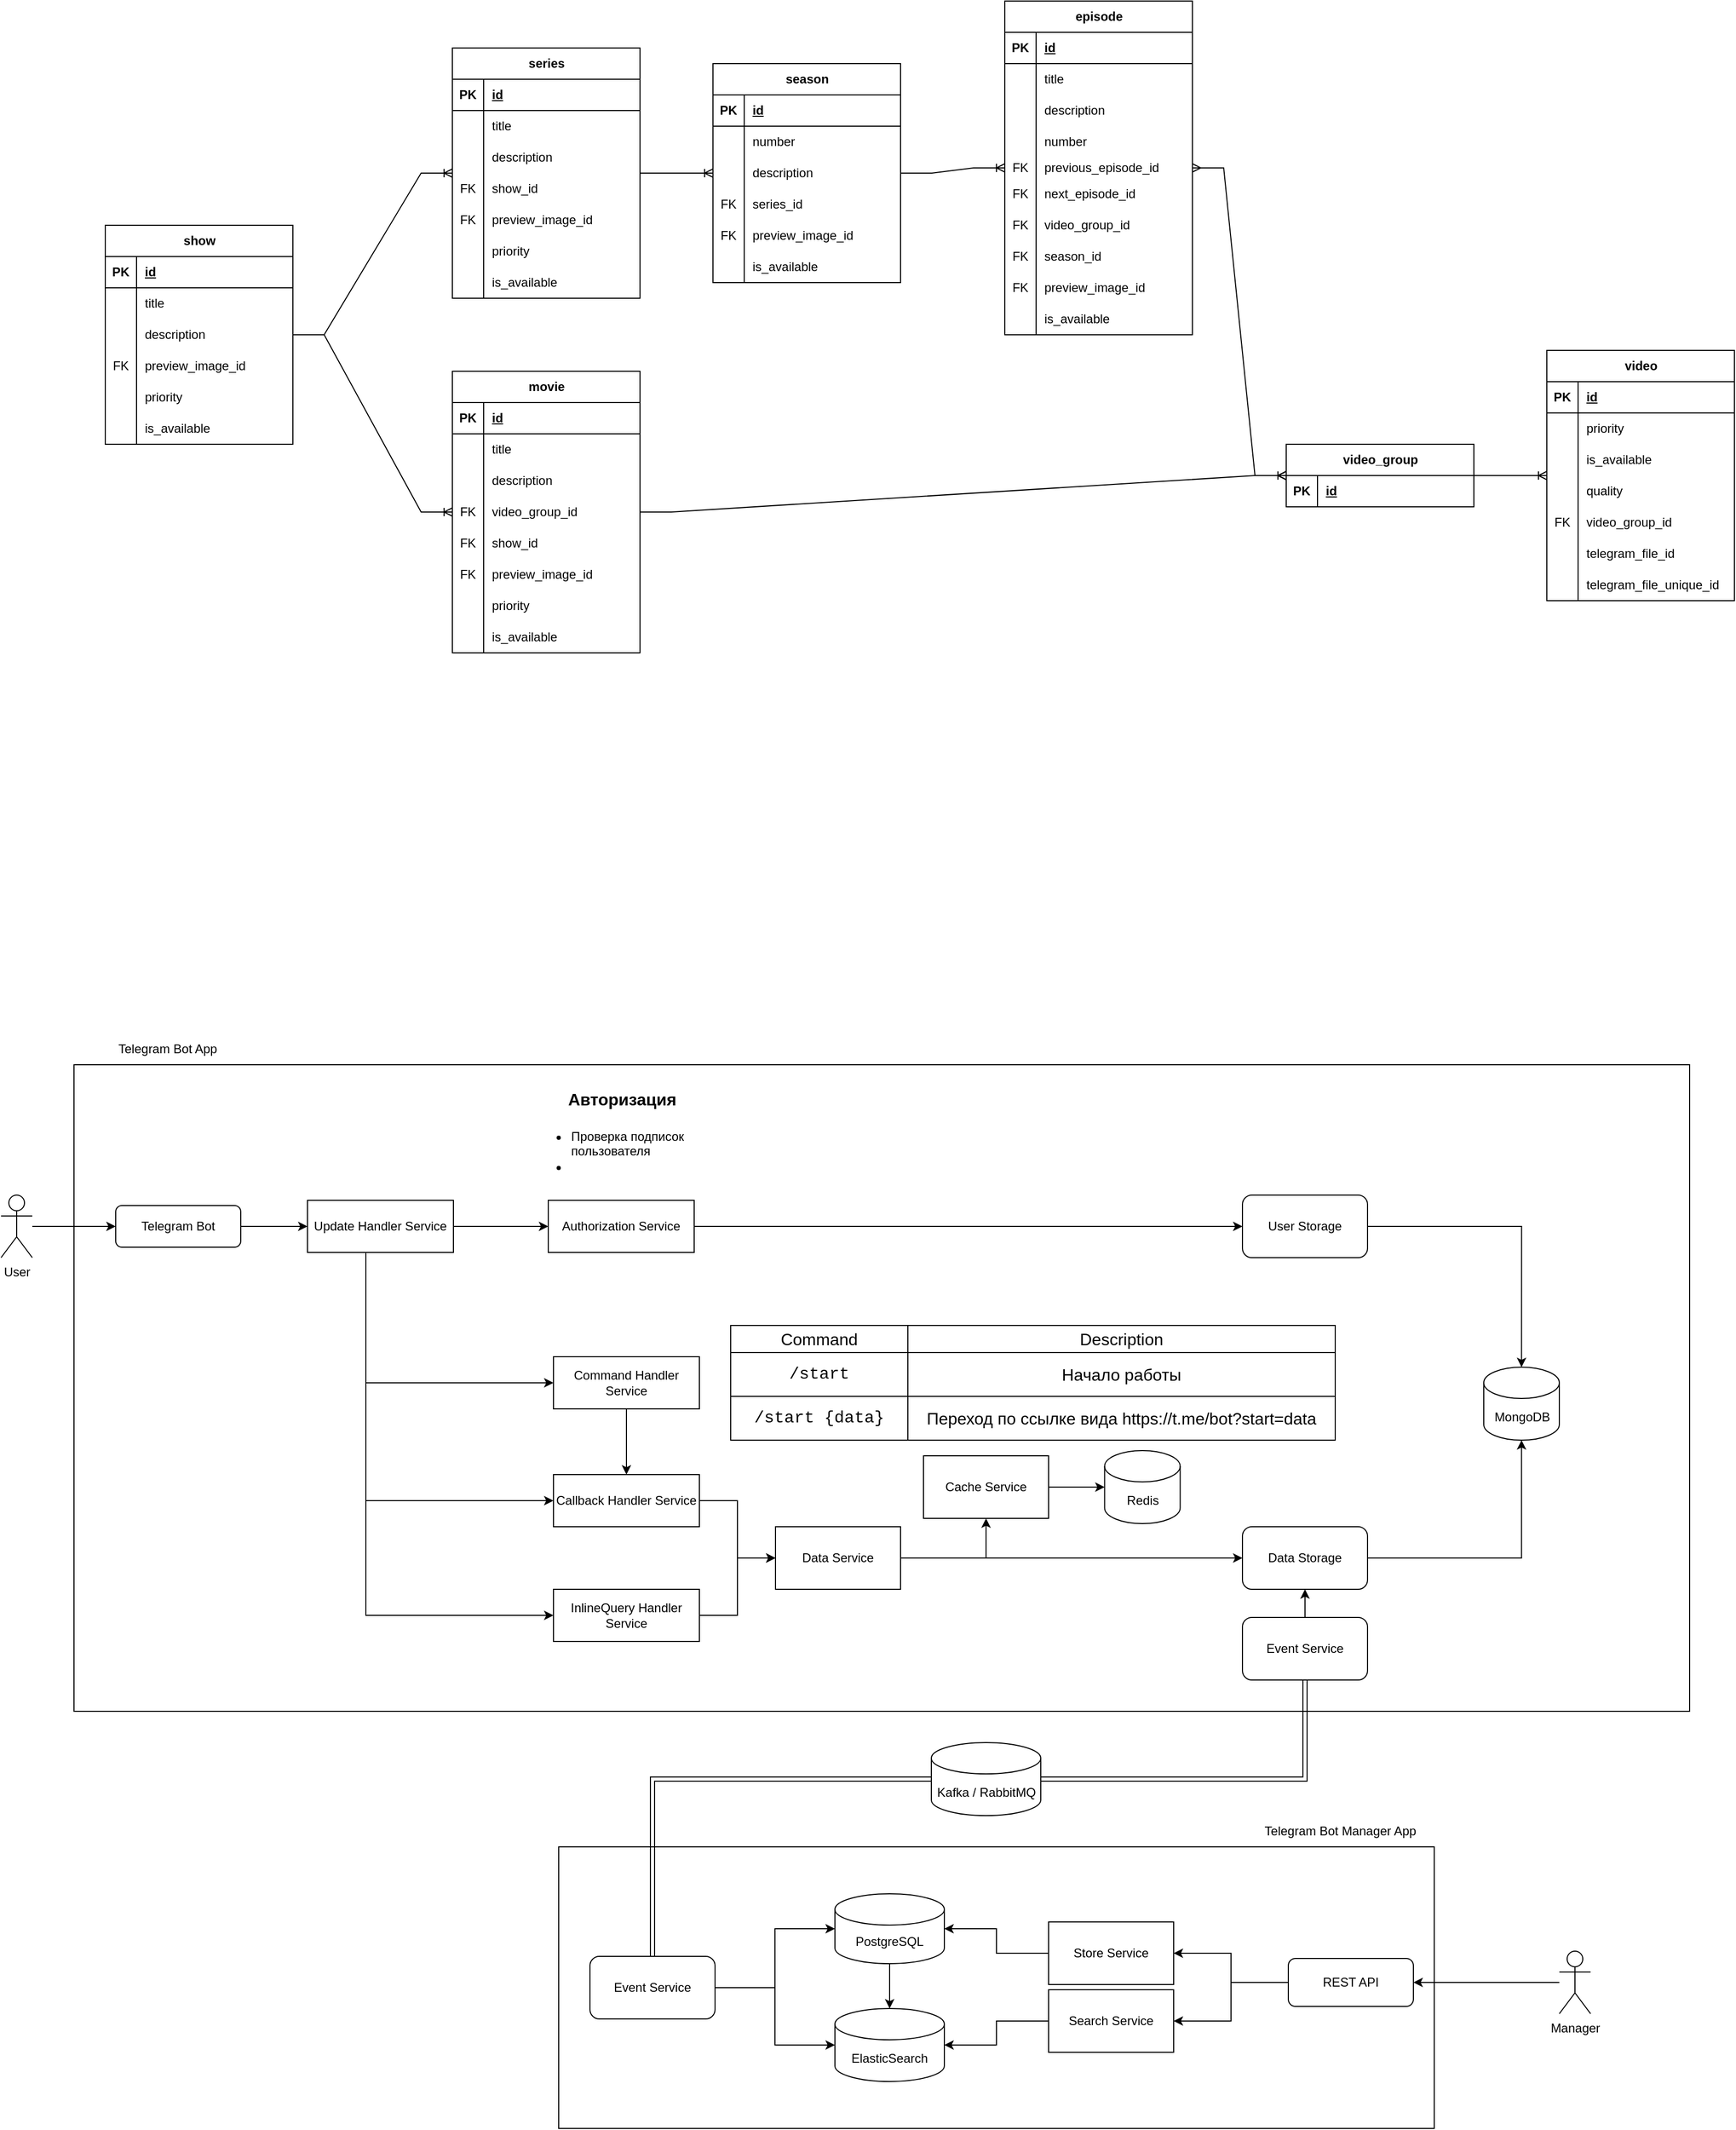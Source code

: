 <mxfile version="25.0.1">
  <diagram name="Страница — 1" id="rLQFqLKx4M0JZl6uc32m">
    <mxGraphModel dx="2074" dy="2229" grid="1" gridSize="10" guides="1" tooltips="1" connect="1" arrows="1" fold="1" page="1" pageScale="1" pageWidth="827" pageHeight="1169" math="0" shadow="0">
      <root>
        <mxCell id="0" />
        <mxCell id="1" parent="0" />
        <mxCell id="N0zxvU9SWORpbiWDDvul-2" value="" style="rounded=0;whiteSpace=wrap;html=1;fillColor=none;" parent="1" vertex="1">
          <mxGeometry x="585" y="1030" width="840" height="270" as="geometry" />
        </mxCell>
        <mxCell id="3nZmGeL3AlqevIje53kA-1" value="" style="rounded=0;whiteSpace=wrap;html=1;fillColor=none;" parent="1" vertex="1">
          <mxGeometry x="120" y="280" width="1550" height="620" as="geometry" />
        </mxCell>
        <mxCell id="zJPx4Tu1sts9OyTzt35d-40" style="edgeStyle=orthogonalEdgeStyle;rounded=0;orthogonalLoop=1;jettySize=auto;html=1;" parent="1" source="0qTto8XL-cYMUiyRcxLS-3" target="0qTto8XL-cYMUiyRcxLS-6" edge="1">
          <mxGeometry relative="1" as="geometry" />
        </mxCell>
        <mxCell id="0qTto8XL-cYMUiyRcxLS-3" value="&lt;div&gt;&lt;span style=&quot;background-color: initial;&quot;&gt;User&lt;/span&gt;&lt;br&gt;&lt;/div&gt;" style="shape=umlActor;verticalLabelPosition=bottom;verticalAlign=top;html=1;" parent="1" vertex="1">
          <mxGeometry x="50" y="405" width="30" height="60" as="geometry" />
        </mxCell>
        <mxCell id="0qTto8XL-cYMUiyRcxLS-5" value="MongoDB" style="shape=cylinder3;whiteSpace=wrap;html=1;boundedLbl=1;backgroundOutline=1;size=15;" parent="1" vertex="1">
          <mxGeometry x="1472.5" y="570" width="72.5" height="70" as="geometry" />
        </mxCell>
        <mxCell id="zJPx4Tu1sts9OyTzt35d-39" style="edgeStyle=orthogonalEdgeStyle;rounded=0;orthogonalLoop=1;jettySize=auto;html=1;entryX=0;entryY=0.5;entryDx=0;entryDy=0;" parent="1" source="0qTto8XL-cYMUiyRcxLS-6" target="zJPx4Tu1sts9OyTzt35d-1" edge="1">
          <mxGeometry relative="1" as="geometry" />
        </mxCell>
        <mxCell id="0qTto8XL-cYMUiyRcxLS-6" value="Telegram Bot" style="rounded=1;whiteSpace=wrap;html=1;" parent="1" vertex="1">
          <mxGeometry x="160" y="415" width="120" height="40" as="geometry" />
        </mxCell>
        <mxCell id="0qTto8XL-cYMUiyRcxLS-9" style="edgeStyle=orthogonalEdgeStyle;rounded=0;orthogonalLoop=1;jettySize=auto;html=1;" parent="1" source="0qTto8XL-cYMUiyRcxLS-8" target="cRWRcEldYD-T3OxXR7r4-4" edge="1">
          <mxGeometry relative="1" as="geometry" />
        </mxCell>
        <mxCell id="0qTto8XL-cYMUiyRcxLS-8" value="Authorization Service" style="rounded=0;whiteSpace=wrap;html=1;" parent="1" vertex="1">
          <mxGeometry x="575" y="410" width="140" height="50" as="geometry" />
        </mxCell>
        <mxCell id="0qTto8XL-cYMUiyRcxLS-10" value="&lt;h1 style=&quot;text-align: center; margin-top: 0px;&quot;&gt;&lt;font style=&quot;font-size: 16px;&quot;&gt;Авторизация&lt;/font&gt;&lt;/h1&gt;&lt;h1 style=&quot;margin-top: 0px;&quot;&gt;&lt;ul style=&quot;font-size: 12px;&quot;&gt;&lt;li style=&quot;&quot;&gt;&lt;font style=&quot;font-size: 12px; font-weight: normal;&quot;&gt;Проверка подписок пользователя&lt;/font&gt;&lt;/li&gt;&lt;li style=&quot;&quot;&gt;&lt;font style=&quot;font-size: 12px;&quot;&gt;&lt;br&gt;&lt;/font&gt;&lt;/li&gt;&lt;/ul&gt;&lt;/h1&gt;" style="text;html=1;whiteSpace=wrap;overflow=hidden;rounded=0;" parent="1" vertex="1">
          <mxGeometry x="555" y="290" width="180" height="120" as="geometry" />
        </mxCell>
        <mxCell id="zJPx4Tu1sts9OyTzt35d-21" style="edgeStyle=orthogonalEdgeStyle;rounded=0;orthogonalLoop=1;jettySize=auto;html=1;" parent="1" source="zJPx4Tu1sts9OyTzt35d-1" target="0qTto8XL-cYMUiyRcxLS-8" edge="1">
          <mxGeometry relative="1" as="geometry" />
        </mxCell>
        <mxCell id="zJPx4Tu1sts9OyTzt35d-22" style="edgeStyle=orthogonalEdgeStyle;rounded=0;orthogonalLoop=1;jettySize=auto;html=1;entryX=0;entryY=0.5;entryDx=0;entryDy=0;" parent="1" source="zJPx4Tu1sts9OyTzt35d-1" target="zJPx4Tu1sts9OyTzt35d-16" edge="1">
          <mxGeometry relative="1" as="geometry">
            <Array as="points">
              <mxPoint x="400" y="585" />
            </Array>
          </mxGeometry>
        </mxCell>
        <mxCell id="zJPx4Tu1sts9OyTzt35d-23" style="edgeStyle=orthogonalEdgeStyle;rounded=0;orthogonalLoop=1;jettySize=auto;html=1;" parent="1" source="zJPx4Tu1sts9OyTzt35d-1" target="zJPx4Tu1sts9OyTzt35d-19" edge="1">
          <mxGeometry relative="1" as="geometry">
            <Array as="points">
              <mxPoint x="400" y="698" />
            </Array>
          </mxGeometry>
        </mxCell>
        <mxCell id="zJPx4Tu1sts9OyTzt35d-24" style="edgeStyle=orthogonalEdgeStyle;rounded=0;orthogonalLoop=1;jettySize=auto;html=1;" parent="1" source="zJPx4Tu1sts9OyTzt35d-1" target="zJPx4Tu1sts9OyTzt35d-20" edge="1">
          <mxGeometry relative="1" as="geometry">
            <Array as="points">
              <mxPoint x="400" y="808" />
            </Array>
          </mxGeometry>
        </mxCell>
        <mxCell id="zJPx4Tu1sts9OyTzt35d-1" value="Update Handler Service" style="rounded=0;whiteSpace=wrap;html=1;" parent="1" vertex="1">
          <mxGeometry x="344" y="410" width="140" height="50" as="geometry" />
        </mxCell>
        <mxCell id="zJPx4Tu1sts9OyTzt35d-2" value="" style="shape=table;startSize=0;container=1;collapsible=0;childLayout=tableLayout;fontSize=16;" parent="1" vertex="1">
          <mxGeometry x="750" y="530" width="580" height="110" as="geometry" />
        </mxCell>
        <mxCell id="zJPx4Tu1sts9OyTzt35d-3" value="" style="shape=tableRow;horizontal=0;startSize=0;swimlaneHead=0;swimlaneBody=0;strokeColor=inherit;top=0;left=0;bottom=0;right=0;collapsible=0;dropTarget=0;fillColor=none;points=[[0,0.5],[1,0.5]];portConstraint=eastwest;fontSize=16;" parent="zJPx4Tu1sts9OyTzt35d-2" vertex="1">
          <mxGeometry width="580" height="26" as="geometry" />
        </mxCell>
        <mxCell id="zJPx4Tu1sts9OyTzt35d-4" value="Command" style="shape=partialRectangle;html=1;whiteSpace=wrap;connectable=0;strokeColor=inherit;overflow=hidden;fillColor=none;top=0;left=0;bottom=0;right=0;pointerEvents=1;fontSize=16;" parent="zJPx4Tu1sts9OyTzt35d-3" vertex="1">
          <mxGeometry width="170" height="26" as="geometry">
            <mxRectangle width="170" height="26" as="alternateBounds" />
          </mxGeometry>
        </mxCell>
        <mxCell id="zJPx4Tu1sts9OyTzt35d-5" value="Description" style="shape=partialRectangle;html=1;whiteSpace=wrap;connectable=0;strokeColor=inherit;overflow=hidden;fillColor=none;top=0;left=0;bottom=0;right=0;pointerEvents=1;fontSize=16;" parent="zJPx4Tu1sts9OyTzt35d-3" vertex="1">
          <mxGeometry x="170" width="410" height="26" as="geometry">
            <mxRectangle width="410" height="26" as="alternateBounds" />
          </mxGeometry>
        </mxCell>
        <mxCell id="zJPx4Tu1sts9OyTzt35d-7" value="" style="shape=tableRow;horizontal=0;startSize=0;swimlaneHead=0;swimlaneBody=0;strokeColor=inherit;top=0;left=0;bottom=0;right=0;collapsible=0;dropTarget=0;fillColor=none;points=[[0,0.5],[1,0.5]];portConstraint=eastwest;fontSize=16;" parent="zJPx4Tu1sts9OyTzt35d-2" vertex="1">
          <mxGeometry y="26" width="580" height="42" as="geometry" />
        </mxCell>
        <mxCell id="zJPx4Tu1sts9OyTzt35d-8" value="/start" style="shape=partialRectangle;html=1;whiteSpace=wrap;connectable=0;strokeColor=inherit;overflow=hidden;fillColor=none;top=0;left=0;bottom=0;right=0;pointerEvents=1;fontSize=16;fontFamily=Courier New;" parent="zJPx4Tu1sts9OyTzt35d-7" vertex="1">
          <mxGeometry width="170" height="42" as="geometry">
            <mxRectangle width="170" height="42" as="alternateBounds" />
          </mxGeometry>
        </mxCell>
        <mxCell id="zJPx4Tu1sts9OyTzt35d-9" value="Начало работы" style="shape=partialRectangle;html=1;whiteSpace=wrap;connectable=0;strokeColor=inherit;overflow=hidden;fillColor=none;top=0;left=0;bottom=0;right=0;pointerEvents=1;fontSize=16;" parent="zJPx4Tu1sts9OyTzt35d-7" vertex="1">
          <mxGeometry x="170" width="410" height="42" as="geometry">
            <mxRectangle width="410" height="42" as="alternateBounds" />
          </mxGeometry>
        </mxCell>
        <mxCell id="zJPx4Tu1sts9OyTzt35d-11" value="" style="shape=tableRow;horizontal=0;startSize=0;swimlaneHead=0;swimlaneBody=0;strokeColor=inherit;top=0;left=0;bottom=0;right=0;collapsible=0;dropTarget=0;fillColor=none;points=[[0,0.5],[1,0.5]];portConstraint=eastwest;fontSize=16;" parent="zJPx4Tu1sts9OyTzt35d-2" vertex="1">
          <mxGeometry y="68" width="580" height="42" as="geometry" />
        </mxCell>
        <mxCell id="zJPx4Tu1sts9OyTzt35d-12" value="/start {data}" style="shape=partialRectangle;html=1;whiteSpace=wrap;connectable=0;strokeColor=inherit;overflow=hidden;fillColor=none;top=0;left=0;bottom=0;right=0;pointerEvents=1;fontSize=16;fontFamily=Courier New;" parent="zJPx4Tu1sts9OyTzt35d-11" vertex="1">
          <mxGeometry width="170" height="42" as="geometry">
            <mxRectangle width="170" height="42" as="alternateBounds" />
          </mxGeometry>
        </mxCell>
        <mxCell id="zJPx4Tu1sts9OyTzt35d-13" value="Переход по ссылке вида https://t.me/bot?start=data" style="shape=partialRectangle;html=1;whiteSpace=wrap;connectable=0;strokeColor=inherit;overflow=hidden;fillColor=none;top=0;left=0;bottom=0;right=0;pointerEvents=1;fontSize=16;" parent="zJPx4Tu1sts9OyTzt35d-11" vertex="1">
          <mxGeometry x="170" width="410" height="42" as="geometry">
            <mxRectangle width="410" height="42" as="alternateBounds" />
          </mxGeometry>
        </mxCell>
        <mxCell id="jP6RfdNJi04KSVmlumHv-23" style="edgeStyle=orthogonalEdgeStyle;rounded=0;orthogonalLoop=1;jettySize=auto;html=1;entryX=0.5;entryY=0;entryDx=0;entryDy=0;" parent="1" source="zJPx4Tu1sts9OyTzt35d-16" target="zJPx4Tu1sts9OyTzt35d-19" edge="1">
          <mxGeometry relative="1" as="geometry" />
        </mxCell>
        <mxCell id="zJPx4Tu1sts9OyTzt35d-16" value="Command Handler Service" style="rounded=0;whiteSpace=wrap;html=1;" parent="1" vertex="1">
          <mxGeometry x="580" y="560" width="140" height="50" as="geometry" />
        </mxCell>
        <mxCell id="cRWRcEldYD-T3OxXR7r4-12" style="edgeStyle=orthogonalEdgeStyle;rounded=0;orthogonalLoop=1;jettySize=auto;html=1;" parent="1" source="zJPx4Tu1sts9OyTzt35d-19" target="cRWRcEldYD-T3OxXR7r4-11" edge="1">
          <mxGeometry relative="1" as="geometry" />
        </mxCell>
        <mxCell id="zJPx4Tu1sts9OyTzt35d-19" value="Callback Handler Service" style="rounded=0;whiteSpace=wrap;html=1;" parent="1" vertex="1">
          <mxGeometry x="580" y="673" width="140" height="50" as="geometry" />
        </mxCell>
        <mxCell id="cRWRcEldYD-T3OxXR7r4-13" style="edgeStyle=orthogonalEdgeStyle;rounded=0;orthogonalLoop=1;jettySize=auto;html=1;" parent="1" source="zJPx4Tu1sts9OyTzt35d-20" target="cRWRcEldYD-T3OxXR7r4-11" edge="1">
          <mxGeometry relative="1" as="geometry" />
        </mxCell>
        <mxCell id="zJPx4Tu1sts9OyTzt35d-20" value="InlineQuery Handler Service" style="rounded=0;whiteSpace=wrap;html=1;" parent="1" vertex="1">
          <mxGeometry x="580" y="783" width="140" height="50" as="geometry" />
        </mxCell>
        <mxCell id="zJPx4Tu1sts9OyTzt35d-26" value="ElasticSearch" style="shape=cylinder3;whiteSpace=wrap;html=1;boundedLbl=1;backgroundOutline=1;size=15;" parent="1" vertex="1">
          <mxGeometry x="850" y="1185" width="105" height="70" as="geometry" />
        </mxCell>
        <mxCell id="zJPx4Tu1sts9OyTzt35d-33" value="PostgreSQL" style="shape=cylinder3;whiteSpace=wrap;html=1;boundedLbl=1;backgroundOutline=1;size=15;" parent="1" vertex="1">
          <mxGeometry x="850" y="1075" width="105" height="67" as="geometry" />
        </mxCell>
        <mxCell id="mD-BqpyFS41AATZTGTpX-1" value="show" style="shape=table;startSize=30;container=1;collapsible=1;childLayout=tableLayout;fixedRows=1;rowLines=0;fontStyle=1;align=center;resizeLast=1;html=1;" parent="1" vertex="1">
          <mxGeometry x="150" y="-525" width="180" height="210" as="geometry">
            <mxRectangle x="760" y="60" width="70" height="30" as="alternateBounds" />
          </mxGeometry>
        </mxCell>
        <mxCell id="mD-BqpyFS41AATZTGTpX-2" value="" style="shape=tableRow;horizontal=0;startSize=0;swimlaneHead=0;swimlaneBody=0;fillColor=none;collapsible=0;dropTarget=0;points=[[0,0.5],[1,0.5]];portConstraint=eastwest;top=0;left=0;right=0;bottom=1;" parent="mD-BqpyFS41AATZTGTpX-1" vertex="1">
          <mxGeometry y="30" width="180" height="30" as="geometry" />
        </mxCell>
        <mxCell id="mD-BqpyFS41AATZTGTpX-3" value="PK" style="shape=partialRectangle;connectable=0;fillColor=none;top=0;left=0;bottom=0;right=0;fontStyle=1;overflow=hidden;whiteSpace=wrap;html=1;" parent="mD-BqpyFS41AATZTGTpX-2" vertex="1">
          <mxGeometry width="30" height="30" as="geometry">
            <mxRectangle width="30" height="30" as="alternateBounds" />
          </mxGeometry>
        </mxCell>
        <mxCell id="mD-BqpyFS41AATZTGTpX-4" value="id" style="shape=partialRectangle;connectable=0;fillColor=none;top=0;left=0;bottom=0;right=0;align=left;spacingLeft=6;fontStyle=5;overflow=hidden;whiteSpace=wrap;html=1;" parent="mD-BqpyFS41AATZTGTpX-2" vertex="1">
          <mxGeometry x="30" width="150" height="30" as="geometry">
            <mxRectangle width="150" height="30" as="alternateBounds" />
          </mxGeometry>
        </mxCell>
        <mxCell id="mD-BqpyFS41AATZTGTpX-5" value="" style="shape=tableRow;horizontal=0;startSize=0;swimlaneHead=0;swimlaneBody=0;fillColor=none;collapsible=0;dropTarget=0;points=[[0,0.5],[1,0.5]];portConstraint=eastwest;top=0;left=0;right=0;bottom=0;" parent="mD-BqpyFS41AATZTGTpX-1" vertex="1">
          <mxGeometry y="60" width="180" height="30" as="geometry" />
        </mxCell>
        <mxCell id="mD-BqpyFS41AATZTGTpX-6" value="" style="shape=partialRectangle;connectable=0;fillColor=none;top=0;left=0;bottom=0;right=0;editable=1;overflow=hidden;whiteSpace=wrap;html=1;" parent="mD-BqpyFS41AATZTGTpX-5" vertex="1">
          <mxGeometry width="30" height="30" as="geometry">
            <mxRectangle width="30" height="30" as="alternateBounds" />
          </mxGeometry>
        </mxCell>
        <mxCell id="mD-BqpyFS41AATZTGTpX-7" value="title" style="shape=partialRectangle;connectable=0;fillColor=none;top=0;left=0;bottom=0;right=0;align=left;spacingLeft=6;overflow=hidden;whiteSpace=wrap;html=1;" parent="mD-BqpyFS41AATZTGTpX-5" vertex="1">
          <mxGeometry x="30" width="150" height="30" as="geometry">
            <mxRectangle width="150" height="30" as="alternateBounds" />
          </mxGeometry>
        </mxCell>
        <mxCell id="mD-BqpyFS41AATZTGTpX-8" value="" style="shape=tableRow;horizontal=0;startSize=0;swimlaneHead=0;swimlaneBody=0;fillColor=none;collapsible=0;dropTarget=0;points=[[0,0.5],[1,0.5]];portConstraint=eastwest;top=0;left=0;right=0;bottom=0;" parent="mD-BqpyFS41AATZTGTpX-1" vertex="1">
          <mxGeometry y="90" width="180" height="30" as="geometry" />
        </mxCell>
        <mxCell id="mD-BqpyFS41AATZTGTpX-9" value="" style="shape=partialRectangle;connectable=0;fillColor=none;top=0;left=0;bottom=0;right=0;editable=1;overflow=hidden;whiteSpace=wrap;html=1;" parent="mD-BqpyFS41AATZTGTpX-8" vertex="1">
          <mxGeometry width="30" height="30" as="geometry">
            <mxRectangle width="30" height="30" as="alternateBounds" />
          </mxGeometry>
        </mxCell>
        <mxCell id="mD-BqpyFS41AATZTGTpX-10" value="description" style="shape=partialRectangle;connectable=0;fillColor=none;top=0;left=0;bottom=0;right=0;align=left;spacingLeft=6;overflow=hidden;whiteSpace=wrap;html=1;" parent="mD-BqpyFS41AATZTGTpX-8" vertex="1">
          <mxGeometry x="30" width="150" height="30" as="geometry">
            <mxRectangle width="150" height="30" as="alternateBounds" />
          </mxGeometry>
        </mxCell>
        <mxCell id="mD-BqpyFS41AATZTGTpX-11" value="" style="shape=tableRow;horizontal=0;startSize=0;swimlaneHead=0;swimlaneBody=0;fillColor=none;collapsible=0;dropTarget=0;points=[[0,0.5],[1,0.5]];portConstraint=eastwest;top=0;left=0;right=0;bottom=0;" parent="mD-BqpyFS41AATZTGTpX-1" vertex="1">
          <mxGeometry y="120" width="180" height="30" as="geometry" />
        </mxCell>
        <mxCell id="mD-BqpyFS41AATZTGTpX-12" value="FK" style="shape=partialRectangle;connectable=0;fillColor=none;top=0;left=0;bottom=0;right=0;editable=1;overflow=hidden;whiteSpace=wrap;html=1;perimeterSpacing=0;" parent="mD-BqpyFS41AATZTGTpX-11" vertex="1">
          <mxGeometry width="30" height="30" as="geometry">
            <mxRectangle width="30" height="30" as="alternateBounds" />
          </mxGeometry>
        </mxCell>
        <mxCell id="mD-BqpyFS41AATZTGTpX-13" value="preview_image_id" style="shape=partialRectangle;connectable=0;fillColor=none;top=0;left=0;bottom=0;right=0;align=left;spacingLeft=6;overflow=hidden;whiteSpace=wrap;html=1;" parent="mD-BqpyFS41AATZTGTpX-11" vertex="1">
          <mxGeometry x="30" width="150" height="30" as="geometry">
            <mxRectangle width="150" height="30" as="alternateBounds" />
          </mxGeometry>
        </mxCell>
        <mxCell id="mD-BqpyFS41AATZTGTpX-133" value="" style="shape=tableRow;horizontal=0;startSize=0;swimlaneHead=0;swimlaneBody=0;fillColor=none;collapsible=0;dropTarget=0;points=[[0,0.5],[1,0.5]];portConstraint=eastwest;top=0;left=0;right=0;bottom=0;" parent="mD-BqpyFS41AATZTGTpX-1" vertex="1">
          <mxGeometry y="150" width="180" height="30" as="geometry" />
        </mxCell>
        <mxCell id="mD-BqpyFS41AATZTGTpX-134" value="" style="shape=partialRectangle;connectable=0;fillColor=none;top=0;left=0;bottom=0;right=0;editable=1;overflow=hidden;whiteSpace=wrap;html=1;" parent="mD-BqpyFS41AATZTGTpX-133" vertex="1">
          <mxGeometry width="30" height="30" as="geometry">
            <mxRectangle width="30" height="30" as="alternateBounds" />
          </mxGeometry>
        </mxCell>
        <mxCell id="mD-BqpyFS41AATZTGTpX-135" value="priority" style="shape=partialRectangle;connectable=0;fillColor=none;top=0;left=0;bottom=0;right=0;align=left;spacingLeft=6;overflow=hidden;whiteSpace=wrap;html=1;" parent="mD-BqpyFS41AATZTGTpX-133" vertex="1">
          <mxGeometry x="30" width="150" height="30" as="geometry">
            <mxRectangle width="150" height="30" as="alternateBounds" />
          </mxGeometry>
        </mxCell>
        <mxCell id="mD-BqpyFS41AATZTGTpX-148" value="" style="shape=tableRow;horizontal=0;startSize=0;swimlaneHead=0;swimlaneBody=0;fillColor=none;collapsible=0;dropTarget=0;points=[[0,0.5],[1,0.5]];portConstraint=eastwest;top=0;left=0;right=0;bottom=0;" parent="mD-BqpyFS41AATZTGTpX-1" vertex="1">
          <mxGeometry y="180" width="180" height="30" as="geometry" />
        </mxCell>
        <mxCell id="mD-BqpyFS41AATZTGTpX-149" value="" style="shape=partialRectangle;connectable=0;fillColor=none;top=0;left=0;bottom=0;right=0;editable=1;overflow=hidden;whiteSpace=wrap;html=1;" parent="mD-BqpyFS41AATZTGTpX-148" vertex="1">
          <mxGeometry width="30" height="30" as="geometry">
            <mxRectangle width="30" height="30" as="alternateBounds" />
          </mxGeometry>
        </mxCell>
        <mxCell id="mD-BqpyFS41AATZTGTpX-150" value="is_available" style="shape=partialRectangle;connectable=0;fillColor=none;top=0;left=0;bottom=0;right=0;align=left;spacingLeft=6;overflow=hidden;whiteSpace=wrap;html=1;" parent="mD-BqpyFS41AATZTGTpX-148" vertex="1">
          <mxGeometry x="30" width="150" height="30" as="geometry">
            <mxRectangle width="150" height="30" as="alternateBounds" />
          </mxGeometry>
        </mxCell>
        <mxCell id="mD-BqpyFS41AATZTGTpX-14" value="movie" style="shape=table;startSize=30;container=1;collapsible=1;childLayout=tableLayout;fixedRows=1;rowLines=0;fontStyle=1;align=center;resizeLast=1;html=1;" parent="1" vertex="1">
          <mxGeometry x="483" y="-385" width="180" height="270" as="geometry" />
        </mxCell>
        <mxCell id="mD-BqpyFS41AATZTGTpX-15" value="" style="shape=tableRow;horizontal=0;startSize=0;swimlaneHead=0;swimlaneBody=0;fillColor=none;collapsible=0;dropTarget=0;points=[[0,0.5],[1,0.5]];portConstraint=eastwest;top=0;left=0;right=0;bottom=1;" parent="mD-BqpyFS41AATZTGTpX-14" vertex="1">
          <mxGeometry y="30" width="180" height="30" as="geometry" />
        </mxCell>
        <mxCell id="mD-BqpyFS41AATZTGTpX-16" value="PK" style="shape=partialRectangle;connectable=0;fillColor=none;top=0;left=0;bottom=0;right=0;fontStyle=1;overflow=hidden;whiteSpace=wrap;html=1;" parent="mD-BqpyFS41AATZTGTpX-15" vertex="1">
          <mxGeometry width="30" height="30" as="geometry">
            <mxRectangle width="30" height="30" as="alternateBounds" />
          </mxGeometry>
        </mxCell>
        <mxCell id="mD-BqpyFS41AATZTGTpX-17" value="id" style="shape=partialRectangle;connectable=0;fillColor=none;top=0;left=0;bottom=0;right=0;align=left;spacingLeft=6;fontStyle=5;overflow=hidden;whiteSpace=wrap;html=1;" parent="mD-BqpyFS41AATZTGTpX-15" vertex="1">
          <mxGeometry x="30" width="150" height="30" as="geometry">
            <mxRectangle width="150" height="30" as="alternateBounds" />
          </mxGeometry>
        </mxCell>
        <mxCell id="mD-BqpyFS41AATZTGTpX-18" value="" style="shape=tableRow;horizontal=0;startSize=0;swimlaneHead=0;swimlaneBody=0;fillColor=none;collapsible=0;dropTarget=0;points=[[0,0.5],[1,0.5]];portConstraint=eastwest;top=0;left=0;right=0;bottom=0;" parent="mD-BqpyFS41AATZTGTpX-14" vertex="1">
          <mxGeometry y="60" width="180" height="30" as="geometry" />
        </mxCell>
        <mxCell id="mD-BqpyFS41AATZTGTpX-19" value="" style="shape=partialRectangle;connectable=0;fillColor=none;top=0;left=0;bottom=0;right=0;editable=1;overflow=hidden;whiteSpace=wrap;html=1;" parent="mD-BqpyFS41AATZTGTpX-18" vertex="1">
          <mxGeometry width="30" height="30" as="geometry">
            <mxRectangle width="30" height="30" as="alternateBounds" />
          </mxGeometry>
        </mxCell>
        <mxCell id="mD-BqpyFS41AATZTGTpX-20" value="title" style="shape=partialRectangle;connectable=0;fillColor=none;top=0;left=0;bottom=0;right=0;align=left;spacingLeft=6;overflow=hidden;whiteSpace=wrap;html=1;" parent="mD-BqpyFS41AATZTGTpX-18" vertex="1">
          <mxGeometry x="30" width="150" height="30" as="geometry">
            <mxRectangle width="150" height="30" as="alternateBounds" />
          </mxGeometry>
        </mxCell>
        <mxCell id="mD-BqpyFS41AATZTGTpX-21" value="" style="shape=tableRow;horizontal=0;startSize=0;swimlaneHead=0;swimlaneBody=0;fillColor=none;collapsible=0;dropTarget=0;points=[[0,0.5],[1,0.5]];portConstraint=eastwest;top=0;left=0;right=0;bottom=0;" parent="mD-BqpyFS41AATZTGTpX-14" vertex="1">
          <mxGeometry y="90" width="180" height="30" as="geometry" />
        </mxCell>
        <mxCell id="mD-BqpyFS41AATZTGTpX-22" value="" style="shape=partialRectangle;connectable=0;fillColor=none;top=0;left=0;bottom=0;right=0;editable=1;overflow=hidden;whiteSpace=wrap;html=1;" parent="mD-BqpyFS41AATZTGTpX-21" vertex="1">
          <mxGeometry width="30" height="30" as="geometry">
            <mxRectangle width="30" height="30" as="alternateBounds" />
          </mxGeometry>
        </mxCell>
        <mxCell id="mD-BqpyFS41AATZTGTpX-23" value="description" style="shape=partialRectangle;connectable=0;fillColor=none;top=0;left=0;bottom=0;right=0;align=left;spacingLeft=6;overflow=hidden;whiteSpace=wrap;html=1;" parent="mD-BqpyFS41AATZTGTpX-21" vertex="1">
          <mxGeometry x="30" width="150" height="30" as="geometry">
            <mxRectangle width="150" height="30" as="alternateBounds" />
          </mxGeometry>
        </mxCell>
        <mxCell id="mD-BqpyFS41AATZTGTpX-24" value="" style="shape=tableRow;horizontal=0;startSize=0;swimlaneHead=0;swimlaneBody=0;fillColor=none;collapsible=0;dropTarget=0;points=[[0,0.5],[1,0.5]];portConstraint=eastwest;top=0;left=0;right=0;bottom=0;" parent="mD-BqpyFS41AATZTGTpX-14" vertex="1">
          <mxGeometry y="120" width="180" height="30" as="geometry" />
        </mxCell>
        <mxCell id="mD-BqpyFS41AATZTGTpX-25" value="FK" style="shape=partialRectangle;connectable=0;fillColor=none;top=0;left=0;bottom=0;right=0;editable=1;overflow=hidden;whiteSpace=wrap;html=1;" parent="mD-BqpyFS41AATZTGTpX-24" vertex="1">
          <mxGeometry width="30" height="30" as="geometry">
            <mxRectangle width="30" height="30" as="alternateBounds" />
          </mxGeometry>
        </mxCell>
        <mxCell id="mD-BqpyFS41AATZTGTpX-26" value="video_group_id" style="shape=partialRectangle;connectable=0;fillColor=none;top=0;left=0;bottom=0;right=0;align=left;spacingLeft=6;overflow=hidden;whiteSpace=wrap;html=1;" parent="mD-BqpyFS41AATZTGTpX-24" vertex="1">
          <mxGeometry x="30" width="150" height="30" as="geometry">
            <mxRectangle width="150" height="30" as="alternateBounds" />
          </mxGeometry>
        </mxCell>
        <mxCell id="mD-BqpyFS41AATZTGTpX-27" value="" style="shape=tableRow;horizontal=0;startSize=0;swimlaneHead=0;swimlaneBody=0;fillColor=none;collapsible=0;dropTarget=0;points=[[0,0.5],[1,0.5]];portConstraint=eastwest;top=0;left=0;right=0;bottom=0;" parent="mD-BqpyFS41AATZTGTpX-14" vertex="1">
          <mxGeometry y="150" width="180" height="30" as="geometry" />
        </mxCell>
        <mxCell id="mD-BqpyFS41AATZTGTpX-28" value="FK" style="shape=partialRectangle;connectable=0;fillColor=none;top=0;left=0;bottom=0;right=0;editable=1;overflow=hidden;whiteSpace=wrap;html=1;" parent="mD-BqpyFS41AATZTGTpX-27" vertex="1">
          <mxGeometry width="30" height="30" as="geometry">
            <mxRectangle width="30" height="30" as="alternateBounds" />
          </mxGeometry>
        </mxCell>
        <mxCell id="mD-BqpyFS41AATZTGTpX-29" value="show_id" style="shape=partialRectangle;connectable=0;fillColor=none;top=0;left=0;bottom=0;right=0;align=left;spacingLeft=6;overflow=hidden;whiteSpace=wrap;html=1;" parent="mD-BqpyFS41AATZTGTpX-27" vertex="1">
          <mxGeometry x="30" width="150" height="30" as="geometry">
            <mxRectangle width="150" height="30" as="alternateBounds" />
          </mxGeometry>
        </mxCell>
        <mxCell id="mD-BqpyFS41AATZTGTpX-30" value="" style="shape=tableRow;horizontal=0;startSize=0;swimlaneHead=0;swimlaneBody=0;fillColor=none;collapsible=0;dropTarget=0;points=[[0,0.5],[1,0.5]];portConstraint=eastwest;top=0;left=0;right=0;bottom=0;" parent="mD-BqpyFS41AATZTGTpX-14" vertex="1">
          <mxGeometry y="180" width="180" height="30" as="geometry" />
        </mxCell>
        <mxCell id="mD-BqpyFS41AATZTGTpX-31" value="FK" style="shape=partialRectangle;connectable=0;fillColor=none;top=0;left=0;bottom=0;right=0;editable=1;overflow=hidden;whiteSpace=wrap;html=1;" parent="mD-BqpyFS41AATZTGTpX-30" vertex="1">
          <mxGeometry width="30" height="30" as="geometry">
            <mxRectangle width="30" height="30" as="alternateBounds" />
          </mxGeometry>
        </mxCell>
        <mxCell id="mD-BqpyFS41AATZTGTpX-32" value="preview_image_id" style="shape=partialRectangle;connectable=0;fillColor=none;top=0;left=0;bottom=0;right=0;align=left;spacingLeft=6;overflow=hidden;whiteSpace=wrap;html=1;" parent="mD-BqpyFS41AATZTGTpX-30" vertex="1">
          <mxGeometry x="30" width="150" height="30" as="geometry">
            <mxRectangle width="150" height="30" as="alternateBounds" />
          </mxGeometry>
        </mxCell>
        <mxCell id="mD-BqpyFS41AATZTGTpX-139" value="" style="shape=tableRow;horizontal=0;startSize=0;swimlaneHead=0;swimlaneBody=0;fillColor=none;collapsible=0;dropTarget=0;points=[[0,0.5],[1,0.5]];portConstraint=eastwest;top=0;left=0;right=0;bottom=0;" parent="mD-BqpyFS41AATZTGTpX-14" vertex="1">
          <mxGeometry y="210" width="180" height="30" as="geometry" />
        </mxCell>
        <mxCell id="mD-BqpyFS41AATZTGTpX-140" value="" style="shape=partialRectangle;connectable=0;fillColor=none;top=0;left=0;bottom=0;right=0;editable=1;overflow=hidden;whiteSpace=wrap;html=1;" parent="mD-BqpyFS41AATZTGTpX-139" vertex="1">
          <mxGeometry width="30" height="30" as="geometry">
            <mxRectangle width="30" height="30" as="alternateBounds" />
          </mxGeometry>
        </mxCell>
        <mxCell id="mD-BqpyFS41AATZTGTpX-141" value="priority" style="shape=partialRectangle;connectable=0;fillColor=none;top=0;left=0;bottom=0;right=0;align=left;spacingLeft=6;overflow=hidden;whiteSpace=wrap;html=1;" parent="mD-BqpyFS41AATZTGTpX-139" vertex="1">
          <mxGeometry x="30" width="150" height="30" as="geometry">
            <mxRectangle width="150" height="30" as="alternateBounds" />
          </mxGeometry>
        </mxCell>
        <mxCell id="mD-BqpyFS41AATZTGTpX-151" value="" style="shape=tableRow;horizontal=0;startSize=0;swimlaneHead=0;swimlaneBody=0;fillColor=none;collapsible=0;dropTarget=0;points=[[0,0.5],[1,0.5]];portConstraint=eastwest;top=0;left=0;right=0;bottom=0;" parent="mD-BqpyFS41AATZTGTpX-14" vertex="1">
          <mxGeometry y="240" width="180" height="30" as="geometry" />
        </mxCell>
        <mxCell id="mD-BqpyFS41AATZTGTpX-152" value="" style="shape=partialRectangle;connectable=0;fillColor=none;top=0;left=0;bottom=0;right=0;editable=1;overflow=hidden;whiteSpace=wrap;html=1;" parent="mD-BqpyFS41AATZTGTpX-151" vertex="1">
          <mxGeometry width="30" height="30" as="geometry">
            <mxRectangle width="30" height="30" as="alternateBounds" />
          </mxGeometry>
        </mxCell>
        <mxCell id="mD-BqpyFS41AATZTGTpX-153" value="is_available" style="shape=partialRectangle;connectable=0;fillColor=none;top=0;left=0;bottom=0;right=0;align=left;spacingLeft=6;overflow=hidden;whiteSpace=wrap;html=1;" parent="mD-BqpyFS41AATZTGTpX-151" vertex="1">
          <mxGeometry x="30" width="150" height="30" as="geometry">
            <mxRectangle width="150" height="30" as="alternateBounds" />
          </mxGeometry>
        </mxCell>
        <mxCell id="mD-BqpyFS41AATZTGTpX-34" value="series" style="shape=table;startSize=30;container=1;collapsible=1;childLayout=tableLayout;fixedRows=1;rowLines=0;fontStyle=1;align=center;resizeLast=1;html=1;" parent="1" vertex="1">
          <mxGeometry x="483" y="-695" width="180" height="240" as="geometry" />
        </mxCell>
        <mxCell id="mD-BqpyFS41AATZTGTpX-35" value="" style="shape=tableRow;horizontal=0;startSize=0;swimlaneHead=0;swimlaneBody=0;fillColor=none;collapsible=0;dropTarget=0;points=[[0,0.5],[1,0.5]];portConstraint=eastwest;top=0;left=0;right=0;bottom=1;" parent="mD-BqpyFS41AATZTGTpX-34" vertex="1">
          <mxGeometry y="30" width="180" height="30" as="geometry" />
        </mxCell>
        <mxCell id="mD-BqpyFS41AATZTGTpX-36" value="PK" style="shape=partialRectangle;connectable=0;fillColor=none;top=0;left=0;bottom=0;right=0;fontStyle=1;overflow=hidden;whiteSpace=wrap;html=1;" parent="mD-BqpyFS41AATZTGTpX-35" vertex="1">
          <mxGeometry width="30" height="30" as="geometry">
            <mxRectangle width="30" height="30" as="alternateBounds" />
          </mxGeometry>
        </mxCell>
        <mxCell id="mD-BqpyFS41AATZTGTpX-37" value="id" style="shape=partialRectangle;connectable=0;fillColor=none;top=0;left=0;bottom=0;right=0;align=left;spacingLeft=6;fontStyle=5;overflow=hidden;whiteSpace=wrap;html=1;" parent="mD-BqpyFS41AATZTGTpX-35" vertex="1">
          <mxGeometry x="30" width="150" height="30" as="geometry">
            <mxRectangle width="150" height="30" as="alternateBounds" />
          </mxGeometry>
        </mxCell>
        <mxCell id="mD-BqpyFS41AATZTGTpX-38" value="" style="shape=tableRow;horizontal=0;startSize=0;swimlaneHead=0;swimlaneBody=0;fillColor=none;collapsible=0;dropTarget=0;points=[[0,0.5],[1,0.5]];portConstraint=eastwest;top=0;left=0;right=0;bottom=0;" parent="mD-BqpyFS41AATZTGTpX-34" vertex="1">
          <mxGeometry y="60" width="180" height="30" as="geometry" />
        </mxCell>
        <mxCell id="mD-BqpyFS41AATZTGTpX-39" value="" style="shape=partialRectangle;connectable=0;fillColor=none;top=0;left=0;bottom=0;right=0;editable=1;overflow=hidden;whiteSpace=wrap;html=1;" parent="mD-BqpyFS41AATZTGTpX-38" vertex="1">
          <mxGeometry width="30" height="30" as="geometry">
            <mxRectangle width="30" height="30" as="alternateBounds" />
          </mxGeometry>
        </mxCell>
        <mxCell id="mD-BqpyFS41AATZTGTpX-40" value="title" style="shape=partialRectangle;connectable=0;fillColor=none;top=0;left=0;bottom=0;right=0;align=left;spacingLeft=6;overflow=hidden;whiteSpace=wrap;html=1;" parent="mD-BqpyFS41AATZTGTpX-38" vertex="1">
          <mxGeometry x="30" width="150" height="30" as="geometry">
            <mxRectangle width="150" height="30" as="alternateBounds" />
          </mxGeometry>
        </mxCell>
        <mxCell id="mD-BqpyFS41AATZTGTpX-41" value="" style="shape=tableRow;horizontal=0;startSize=0;swimlaneHead=0;swimlaneBody=0;fillColor=none;collapsible=0;dropTarget=0;points=[[0,0.5],[1,0.5]];portConstraint=eastwest;top=0;left=0;right=0;bottom=0;" parent="mD-BqpyFS41AATZTGTpX-34" vertex="1">
          <mxGeometry y="90" width="180" height="30" as="geometry" />
        </mxCell>
        <mxCell id="mD-BqpyFS41AATZTGTpX-42" value="" style="shape=partialRectangle;connectable=0;fillColor=none;top=0;left=0;bottom=0;right=0;editable=1;overflow=hidden;whiteSpace=wrap;html=1;" parent="mD-BqpyFS41AATZTGTpX-41" vertex="1">
          <mxGeometry width="30" height="30" as="geometry">
            <mxRectangle width="30" height="30" as="alternateBounds" />
          </mxGeometry>
        </mxCell>
        <mxCell id="mD-BqpyFS41AATZTGTpX-43" value="description" style="shape=partialRectangle;connectable=0;fillColor=none;top=0;left=0;bottom=0;right=0;align=left;spacingLeft=6;overflow=hidden;whiteSpace=wrap;html=1;" parent="mD-BqpyFS41AATZTGTpX-41" vertex="1">
          <mxGeometry x="30" width="150" height="30" as="geometry">
            <mxRectangle width="150" height="30" as="alternateBounds" />
          </mxGeometry>
        </mxCell>
        <mxCell id="mD-BqpyFS41AATZTGTpX-47" value="" style="shape=tableRow;horizontal=0;startSize=0;swimlaneHead=0;swimlaneBody=0;fillColor=none;collapsible=0;dropTarget=0;points=[[0,0.5],[1,0.5]];portConstraint=eastwest;top=0;left=0;right=0;bottom=0;" parent="mD-BqpyFS41AATZTGTpX-34" vertex="1">
          <mxGeometry y="120" width="180" height="30" as="geometry" />
        </mxCell>
        <mxCell id="mD-BqpyFS41AATZTGTpX-48" value="FK" style="shape=partialRectangle;connectable=0;fillColor=none;top=0;left=0;bottom=0;right=0;editable=1;overflow=hidden;whiteSpace=wrap;html=1;" parent="mD-BqpyFS41AATZTGTpX-47" vertex="1">
          <mxGeometry width="30" height="30" as="geometry">
            <mxRectangle width="30" height="30" as="alternateBounds" />
          </mxGeometry>
        </mxCell>
        <mxCell id="mD-BqpyFS41AATZTGTpX-49" value="show_id" style="shape=partialRectangle;connectable=0;fillColor=none;top=0;left=0;bottom=0;right=0;align=left;spacingLeft=6;overflow=hidden;whiteSpace=wrap;html=1;" parent="mD-BqpyFS41AATZTGTpX-47" vertex="1">
          <mxGeometry x="30" width="150" height="30" as="geometry">
            <mxRectangle width="150" height="30" as="alternateBounds" />
          </mxGeometry>
        </mxCell>
        <mxCell id="mD-BqpyFS41AATZTGTpX-50" value="" style="shape=tableRow;horizontal=0;startSize=0;swimlaneHead=0;swimlaneBody=0;fillColor=none;collapsible=0;dropTarget=0;points=[[0,0.5],[1,0.5]];portConstraint=eastwest;top=0;left=0;right=0;bottom=0;" parent="mD-BqpyFS41AATZTGTpX-34" vertex="1">
          <mxGeometry y="150" width="180" height="30" as="geometry" />
        </mxCell>
        <mxCell id="mD-BqpyFS41AATZTGTpX-51" value="FK" style="shape=partialRectangle;connectable=0;fillColor=none;top=0;left=0;bottom=0;right=0;editable=1;overflow=hidden;whiteSpace=wrap;html=1;" parent="mD-BqpyFS41AATZTGTpX-50" vertex="1">
          <mxGeometry width="30" height="30" as="geometry">
            <mxRectangle width="30" height="30" as="alternateBounds" />
          </mxGeometry>
        </mxCell>
        <mxCell id="mD-BqpyFS41AATZTGTpX-52" value="preview_image_id" style="shape=partialRectangle;connectable=0;fillColor=none;top=0;left=0;bottom=0;right=0;align=left;spacingLeft=6;overflow=hidden;whiteSpace=wrap;html=1;" parent="mD-BqpyFS41AATZTGTpX-50" vertex="1">
          <mxGeometry x="30" width="150" height="30" as="geometry">
            <mxRectangle width="150" height="30" as="alternateBounds" />
          </mxGeometry>
        </mxCell>
        <mxCell id="mD-BqpyFS41AATZTGTpX-142" value="" style="shape=tableRow;horizontal=0;startSize=0;swimlaneHead=0;swimlaneBody=0;fillColor=none;collapsible=0;dropTarget=0;points=[[0,0.5],[1,0.5]];portConstraint=eastwest;top=0;left=0;right=0;bottom=0;" parent="mD-BqpyFS41AATZTGTpX-34" vertex="1">
          <mxGeometry y="180" width="180" height="30" as="geometry" />
        </mxCell>
        <mxCell id="mD-BqpyFS41AATZTGTpX-143" value="" style="shape=partialRectangle;connectable=0;fillColor=none;top=0;left=0;bottom=0;right=0;editable=1;overflow=hidden;whiteSpace=wrap;html=1;" parent="mD-BqpyFS41AATZTGTpX-142" vertex="1">
          <mxGeometry width="30" height="30" as="geometry">
            <mxRectangle width="30" height="30" as="alternateBounds" />
          </mxGeometry>
        </mxCell>
        <mxCell id="mD-BqpyFS41AATZTGTpX-144" value="priority" style="shape=partialRectangle;connectable=0;fillColor=none;top=0;left=0;bottom=0;right=0;align=left;spacingLeft=6;overflow=hidden;whiteSpace=wrap;html=1;" parent="mD-BqpyFS41AATZTGTpX-142" vertex="1">
          <mxGeometry x="30" width="150" height="30" as="geometry">
            <mxRectangle width="150" height="30" as="alternateBounds" />
          </mxGeometry>
        </mxCell>
        <mxCell id="mD-BqpyFS41AATZTGTpX-154" value="" style="shape=tableRow;horizontal=0;startSize=0;swimlaneHead=0;swimlaneBody=0;fillColor=none;collapsible=0;dropTarget=0;points=[[0,0.5],[1,0.5]];portConstraint=eastwest;top=0;left=0;right=0;bottom=0;" parent="mD-BqpyFS41AATZTGTpX-34" vertex="1">
          <mxGeometry y="210" width="180" height="30" as="geometry" />
        </mxCell>
        <mxCell id="mD-BqpyFS41AATZTGTpX-155" value="" style="shape=partialRectangle;connectable=0;fillColor=none;top=0;left=0;bottom=0;right=0;editable=1;overflow=hidden;whiteSpace=wrap;html=1;" parent="mD-BqpyFS41AATZTGTpX-154" vertex="1">
          <mxGeometry width="30" height="30" as="geometry">
            <mxRectangle width="30" height="30" as="alternateBounds" />
          </mxGeometry>
        </mxCell>
        <mxCell id="mD-BqpyFS41AATZTGTpX-156" value="is_available" style="shape=partialRectangle;connectable=0;fillColor=none;top=0;left=0;bottom=0;right=0;align=left;spacingLeft=6;overflow=hidden;whiteSpace=wrap;html=1;" parent="mD-BqpyFS41AATZTGTpX-154" vertex="1">
          <mxGeometry x="30" width="150" height="30" as="geometry">
            <mxRectangle width="150" height="30" as="alternateBounds" />
          </mxGeometry>
        </mxCell>
        <mxCell id="mD-BqpyFS41AATZTGTpX-53" value="season" style="shape=table;startSize=30;container=1;collapsible=1;childLayout=tableLayout;fixedRows=1;rowLines=0;fontStyle=1;align=center;resizeLast=1;html=1;" parent="1" vertex="1">
          <mxGeometry x="733" y="-680" width="180" height="210" as="geometry" />
        </mxCell>
        <mxCell id="mD-BqpyFS41AATZTGTpX-54" value="" style="shape=tableRow;horizontal=0;startSize=0;swimlaneHead=0;swimlaneBody=0;fillColor=none;collapsible=0;dropTarget=0;points=[[0,0.5],[1,0.5]];portConstraint=eastwest;top=0;left=0;right=0;bottom=1;" parent="mD-BqpyFS41AATZTGTpX-53" vertex="1">
          <mxGeometry y="30" width="180" height="30" as="geometry" />
        </mxCell>
        <mxCell id="mD-BqpyFS41AATZTGTpX-55" value="PK" style="shape=partialRectangle;connectable=0;fillColor=none;top=0;left=0;bottom=0;right=0;fontStyle=1;overflow=hidden;whiteSpace=wrap;html=1;" parent="mD-BqpyFS41AATZTGTpX-54" vertex="1">
          <mxGeometry width="30" height="30" as="geometry">
            <mxRectangle width="30" height="30" as="alternateBounds" />
          </mxGeometry>
        </mxCell>
        <mxCell id="mD-BqpyFS41AATZTGTpX-56" value="id" style="shape=partialRectangle;connectable=0;fillColor=none;top=0;left=0;bottom=0;right=0;align=left;spacingLeft=6;fontStyle=5;overflow=hidden;whiteSpace=wrap;html=1;" parent="mD-BqpyFS41AATZTGTpX-54" vertex="1">
          <mxGeometry x="30" width="150" height="30" as="geometry">
            <mxRectangle width="150" height="30" as="alternateBounds" />
          </mxGeometry>
        </mxCell>
        <mxCell id="mD-BqpyFS41AATZTGTpX-57" value="" style="shape=tableRow;horizontal=0;startSize=0;swimlaneHead=0;swimlaneBody=0;fillColor=none;collapsible=0;dropTarget=0;points=[[0,0.5],[1,0.5]];portConstraint=eastwest;top=0;left=0;right=0;bottom=0;" parent="mD-BqpyFS41AATZTGTpX-53" vertex="1">
          <mxGeometry y="60" width="180" height="30" as="geometry" />
        </mxCell>
        <mxCell id="mD-BqpyFS41AATZTGTpX-58" value="" style="shape=partialRectangle;connectable=0;fillColor=none;top=0;left=0;bottom=0;right=0;editable=1;overflow=hidden;whiteSpace=wrap;html=1;" parent="mD-BqpyFS41AATZTGTpX-57" vertex="1">
          <mxGeometry width="30" height="30" as="geometry">
            <mxRectangle width="30" height="30" as="alternateBounds" />
          </mxGeometry>
        </mxCell>
        <mxCell id="mD-BqpyFS41AATZTGTpX-59" value="number" style="shape=partialRectangle;connectable=0;fillColor=none;top=0;left=0;bottom=0;right=0;align=left;spacingLeft=6;overflow=hidden;whiteSpace=wrap;html=1;" parent="mD-BqpyFS41AATZTGTpX-57" vertex="1">
          <mxGeometry x="30" width="150" height="30" as="geometry">
            <mxRectangle width="150" height="30" as="alternateBounds" />
          </mxGeometry>
        </mxCell>
        <mxCell id="mD-BqpyFS41AATZTGTpX-60" value="" style="shape=tableRow;horizontal=0;startSize=0;swimlaneHead=0;swimlaneBody=0;fillColor=none;collapsible=0;dropTarget=0;points=[[0,0.5],[1,0.5]];portConstraint=eastwest;top=0;left=0;right=0;bottom=0;" parent="mD-BqpyFS41AATZTGTpX-53" vertex="1">
          <mxGeometry y="90" width="180" height="30" as="geometry" />
        </mxCell>
        <mxCell id="mD-BqpyFS41AATZTGTpX-61" value="" style="shape=partialRectangle;connectable=0;fillColor=none;top=0;left=0;bottom=0;right=0;editable=1;overflow=hidden;whiteSpace=wrap;html=1;" parent="mD-BqpyFS41AATZTGTpX-60" vertex="1">
          <mxGeometry width="30" height="30" as="geometry">
            <mxRectangle width="30" height="30" as="alternateBounds" />
          </mxGeometry>
        </mxCell>
        <mxCell id="mD-BqpyFS41AATZTGTpX-62" value="description" style="shape=partialRectangle;connectable=0;fillColor=none;top=0;left=0;bottom=0;right=0;align=left;spacingLeft=6;overflow=hidden;whiteSpace=wrap;html=1;" parent="mD-BqpyFS41AATZTGTpX-60" vertex="1">
          <mxGeometry x="30" width="150" height="30" as="geometry">
            <mxRectangle width="150" height="30" as="alternateBounds" />
          </mxGeometry>
        </mxCell>
        <mxCell id="mD-BqpyFS41AATZTGTpX-63" value="" style="shape=tableRow;horizontal=0;startSize=0;swimlaneHead=0;swimlaneBody=0;fillColor=none;collapsible=0;dropTarget=0;points=[[0,0.5],[1,0.5]];portConstraint=eastwest;top=0;left=0;right=0;bottom=0;" parent="mD-BqpyFS41AATZTGTpX-53" vertex="1">
          <mxGeometry y="120" width="180" height="30" as="geometry" />
        </mxCell>
        <mxCell id="mD-BqpyFS41AATZTGTpX-64" value="FK" style="shape=partialRectangle;connectable=0;fillColor=none;top=0;left=0;bottom=0;right=0;editable=1;overflow=hidden;whiteSpace=wrap;html=1;" parent="mD-BqpyFS41AATZTGTpX-63" vertex="1">
          <mxGeometry width="30" height="30" as="geometry">
            <mxRectangle width="30" height="30" as="alternateBounds" />
          </mxGeometry>
        </mxCell>
        <mxCell id="mD-BqpyFS41AATZTGTpX-65" value="series_id" style="shape=partialRectangle;connectable=0;fillColor=none;top=0;left=0;bottom=0;right=0;align=left;spacingLeft=6;overflow=hidden;whiteSpace=wrap;html=1;" parent="mD-BqpyFS41AATZTGTpX-63" vertex="1">
          <mxGeometry x="30" width="150" height="30" as="geometry">
            <mxRectangle width="150" height="30" as="alternateBounds" />
          </mxGeometry>
        </mxCell>
        <mxCell id="mD-BqpyFS41AATZTGTpX-66" value="" style="shape=tableRow;horizontal=0;startSize=0;swimlaneHead=0;swimlaneBody=0;fillColor=none;collapsible=0;dropTarget=0;points=[[0,0.5],[1,0.5]];portConstraint=eastwest;top=0;left=0;right=0;bottom=0;" parent="mD-BqpyFS41AATZTGTpX-53" vertex="1">
          <mxGeometry y="150" width="180" height="30" as="geometry" />
        </mxCell>
        <mxCell id="mD-BqpyFS41AATZTGTpX-67" value="FK" style="shape=partialRectangle;connectable=0;fillColor=none;top=0;left=0;bottom=0;right=0;editable=1;overflow=hidden;whiteSpace=wrap;html=1;" parent="mD-BqpyFS41AATZTGTpX-66" vertex="1">
          <mxGeometry width="30" height="30" as="geometry">
            <mxRectangle width="30" height="30" as="alternateBounds" />
          </mxGeometry>
        </mxCell>
        <mxCell id="mD-BqpyFS41AATZTGTpX-68" value="preview_image_id" style="shape=partialRectangle;connectable=0;fillColor=none;top=0;left=0;bottom=0;right=0;align=left;spacingLeft=6;overflow=hidden;whiteSpace=wrap;html=1;" parent="mD-BqpyFS41AATZTGTpX-66" vertex="1">
          <mxGeometry x="30" width="150" height="30" as="geometry">
            <mxRectangle width="150" height="30" as="alternateBounds" />
          </mxGeometry>
        </mxCell>
        <mxCell id="mD-BqpyFS41AATZTGTpX-157" value="" style="shape=tableRow;horizontal=0;startSize=0;swimlaneHead=0;swimlaneBody=0;fillColor=none;collapsible=0;dropTarget=0;points=[[0,0.5],[1,0.5]];portConstraint=eastwest;top=0;left=0;right=0;bottom=0;" parent="mD-BqpyFS41AATZTGTpX-53" vertex="1">
          <mxGeometry y="180" width="180" height="30" as="geometry" />
        </mxCell>
        <mxCell id="mD-BqpyFS41AATZTGTpX-158" value="" style="shape=partialRectangle;connectable=0;fillColor=none;top=0;left=0;bottom=0;right=0;editable=1;overflow=hidden;whiteSpace=wrap;html=1;" parent="mD-BqpyFS41AATZTGTpX-157" vertex="1">
          <mxGeometry width="30" height="30" as="geometry">
            <mxRectangle width="30" height="30" as="alternateBounds" />
          </mxGeometry>
        </mxCell>
        <mxCell id="mD-BqpyFS41AATZTGTpX-159" value="is_available" style="shape=partialRectangle;connectable=0;fillColor=none;top=0;left=0;bottom=0;right=0;align=left;spacingLeft=6;overflow=hidden;whiteSpace=wrap;html=1;" parent="mD-BqpyFS41AATZTGTpX-157" vertex="1">
          <mxGeometry x="30" width="150" height="30" as="geometry">
            <mxRectangle width="150" height="30" as="alternateBounds" />
          </mxGeometry>
        </mxCell>
        <mxCell id="mD-BqpyFS41AATZTGTpX-69" value="episode" style="shape=table;startSize=30;container=1;collapsible=1;childLayout=tableLayout;fixedRows=1;rowLines=0;fontStyle=1;align=center;resizeLast=1;html=1;" parent="1" vertex="1">
          <mxGeometry x="1013" y="-740" width="180" height="320" as="geometry" />
        </mxCell>
        <mxCell id="mD-BqpyFS41AATZTGTpX-70" value="" style="shape=tableRow;horizontal=0;startSize=0;swimlaneHead=0;swimlaneBody=0;fillColor=none;collapsible=0;dropTarget=0;points=[[0,0.5],[1,0.5]];portConstraint=eastwest;top=0;left=0;right=0;bottom=1;" parent="mD-BqpyFS41AATZTGTpX-69" vertex="1">
          <mxGeometry y="30" width="180" height="30" as="geometry" />
        </mxCell>
        <mxCell id="mD-BqpyFS41AATZTGTpX-71" value="PK" style="shape=partialRectangle;connectable=0;fillColor=none;top=0;left=0;bottom=0;right=0;fontStyle=1;overflow=hidden;whiteSpace=wrap;html=1;" parent="mD-BqpyFS41AATZTGTpX-70" vertex="1">
          <mxGeometry width="30" height="30" as="geometry">
            <mxRectangle width="30" height="30" as="alternateBounds" />
          </mxGeometry>
        </mxCell>
        <mxCell id="mD-BqpyFS41AATZTGTpX-72" value="id" style="shape=partialRectangle;connectable=0;fillColor=none;top=0;left=0;bottom=0;right=0;align=left;spacingLeft=6;fontStyle=5;overflow=hidden;whiteSpace=wrap;html=1;" parent="mD-BqpyFS41AATZTGTpX-70" vertex="1">
          <mxGeometry x="30" width="150" height="30" as="geometry">
            <mxRectangle width="150" height="30" as="alternateBounds" />
          </mxGeometry>
        </mxCell>
        <mxCell id="mD-BqpyFS41AATZTGTpX-73" value="" style="shape=tableRow;horizontal=0;startSize=0;swimlaneHead=0;swimlaneBody=0;fillColor=none;collapsible=0;dropTarget=0;points=[[0,0.5],[1,0.5]];portConstraint=eastwest;top=0;left=0;right=0;bottom=0;" parent="mD-BqpyFS41AATZTGTpX-69" vertex="1">
          <mxGeometry y="60" width="180" height="30" as="geometry" />
        </mxCell>
        <mxCell id="mD-BqpyFS41AATZTGTpX-74" value="" style="shape=partialRectangle;connectable=0;fillColor=none;top=0;left=0;bottom=0;right=0;editable=1;overflow=hidden;whiteSpace=wrap;html=1;" parent="mD-BqpyFS41AATZTGTpX-73" vertex="1">
          <mxGeometry width="30" height="30" as="geometry">
            <mxRectangle width="30" height="30" as="alternateBounds" />
          </mxGeometry>
        </mxCell>
        <mxCell id="mD-BqpyFS41AATZTGTpX-75" value="title" style="shape=partialRectangle;connectable=0;fillColor=none;top=0;left=0;bottom=0;right=0;align=left;spacingLeft=6;overflow=hidden;whiteSpace=wrap;html=1;" parent="mD-BqpyFS41AATZTGTpX-73" vertex="1">
          <mxGeometry x="30" width="150" height="30" as="geometry">
            <mxRectangle width="150" height="30" as="alternateBounds" />
          </mxGeometry>
        </mxCell>
        <mxCell id="mD-BqpyFS41AATZTGTpX-76" value="" style="shape=tableRow;horizontal=0;startSize=0;swimlaneHead=0;swimlaneBody=0;fillColor=none;collapsible=0;dropTarget=0;points=[[0,0.5],[1,0.5]];portConstraint=eastwest;top=0;left=0;right=0;bottom=0;" parent="mD-BqpyFS41AATZTGTpX-69" vertex="1">
          <mxGeometry y="90" width="180" height="30" as="geometry" />
        </mxCell>
        <mxCell id="mD-BqpyFS41AATZTGTpX-77" value="" style="shape=partialRectangle;connectable=0;fillColor=none;top=0;left=0;bottom=0;right=0;editable=1;overflow=hidden;whiteSpace=wrap;html=1;" parent="mD-BqpyFS41AATZTGTpX-76" vertex="1">
          <mxGeometry width="30" height="30" as="geometry">
            <mxRectangle width="30" height="30" as="alternateBounds" />
          </mxGeometry>
        </mxCell>
        <mxCell id="mD-BqpyFS41AATZTGTpX-78" value="description" style="shape=partialRectangle;connectable=0;fillColor=none;top=0;left=0;bottom=0;right=0;align=left;spacingLeft=6;overflow=hidden;whiteSpace=wrap;html=1;" parent="mD-BqpyFS41AATZTGTpX-76" vertex="1">
          <mxGeometry x="30" width="150" height="30" as="geometry">
            <mxRectangle width="150" height="30" as="alternateBounds" />
          </mxGeometry>
        </mxCell>
        <mxCell id="mD-BqpyFS41AATZTGTpX-79" value="" style="shape=tableRow;horizontal=0;startSize=0;swimlaneHead=0;swimlaneBody=0;fillColor=none;collapsible=0;dropTarget=0;points=[[0,0.5],[1,0.5]];portConstraint=eastwest;top=0;left=0;right=0;bottom=0;" parent="mD-BqpyFS41AATZTGTpX-69" vertex="1">
          <mxGeometry y="120" width="180" height="30" as="geometry" />
        </mxCell>
        <mxCell id="mD-BqpyFS41AATZTGTpX-80" value="" style="shape=partialRectangle;connectable=0;fillColor=none;top=0;left=0;bottom=0;right=0;editable=1;overflow=hidden;whiteSpace=wrap;html=1;" parent="mD-BqpyFS41AATZTGTpX-79" vertex="1">
          <mxGeometry width="30" height="30" as="geometry">
            <mxRectangle width="30" height="30" as="alternateBounds" />
          </mxGeometry>
        </mxCell>
        <mxCell id="mD-BqpyFS41AATZTGTpX-81" value="number" style="shape=partialRectangle;connectable=0;fillColor=none;top=0;left=0;bottom=0;right=0;align=left;spacingLeft=6;overflow=hidden;whiteSpace=wrap;html=1;" parent="mD-BqpyFS41AATZTGTpX-79" vertex="1">
          <mxGeometry x="30" width="150" height="30" as="geometry">
            <mxRectangle width="150" height="30" as="alternateBounds" />
          </mxGeometry>
        </mxCell>
        <mxCell id="mD-BqpyFS41AATZTGTpX-82" value="" style="shape=tableRow;horizontal=0;startSize=0;swimlaneHead=0;swimlaneBody=0;fillColor=none;collapsible=0;dropTarget=0;points=[[0,0.5],[1,0.5]];portConstraint=eastwest;top=0;left=0;right=0;bottom=0;" parent="mD-BqpyFS41AATZTGTpX-69" vertex="1">
          <mxGeometry y="150" width="180" height="20" as="geometry" />
        </mxCell>
        <mxCell id="mD-BqpyFS41AATZTGTpX-83" value="FK" style="shape=partialRectangle;connectable=0;fillColor=none;top=0;left=0;bottom=0;right=0;editable=1;overflow=hidden;whiteSpace=wrap;html=1;" parent="mD-BqpyFS41AATZTGTpX-82" vertex="1">
          <mxGeometry width="30" height="20" as="geometry">
            <mxRectangle width="30" height="20" as="alternateBounds" />
          </mxGeometry>
        </mxCell>
        <mxCell id="mD-BqpyFS41AATZTGTpX-84" value="previous_episode_id" style="shape=partialRectangle;connectable=0;fillColor=none;top=0;left=0;bottom=0;right=0;align=left;spacingLeft=6;overflow=hidden;whiteSpace=wrap;html=1;" parent="mD-BqpyFS41AATZTGTpX-82" vertex="1">
          <mxGeometry x="30" width="150" height="20" as="geometry">
            <mxRectangle width="150" height="20" as="alternateBounds" />
          </mxGeometry>
        </mxCell>
        <mxCell id="mD-BqpyFS41AATZTGTpX-91" value="" style="shape=tableRow;horizontal=0;startSize=0;swimlaneHead=0;swimlaneBody=0;fillColor=none;collapsible=0;dropTarget=0;points=[[0,0.5],[1,0.5]];portConstraint=eastwest;top=0;left=0;right=0;bottom=0;" parent="mD-BqpyFS41AATZTGTpX-69" vertex="1">
          <mxGeometry y="170" width="180" height="30" as="geometry" />
        </mxCell>
        <mxCell id="mD-BqpyFS41AATZTGTpX-92" value="FK" style="shape=partialRectangle;connectable=0;fillColor=none;top=0;left=0;bottom=0;right=0;editable=1;overflow=hidden;whiteSpace=wrap;html=1;" parent="mD-BqpyFS41AATZTGTpX-91" vertex="1">
          <mxGeometry width="30" height="30" as="geometry">
            <mxRectangle width="30" height="30" as="alternateBounds" />
          </mxGeometry>
        </mxCell>
        <mxCell id="mD-BqpyFS41AATZTGTpX-93" value="next_episode_id" style="shape=partialRectangle;connectable=0;fillColor=none;top=0;left=0;bottom=0;right=0;align=left;spacingLeft=6;overflow=hidden;whiteSpace=wrap;html=1;" parent="mD-BqpyFS41AATZTGTpX-91" vertex="1">
          <mxGeometry x="30" width="150" height="30" as="geometry">
            <mxRectangle width="150" height="30" as="alternateBounds" />
          </mxGeometry>
        </mxCell>
        <mxCell id="mD-BqpyFS41AATZTGTpX-97" value="" style="shape=tableRow;horizontal=0;startSize=0;swimlaneHead=0;swimlaneBody=0;fillColor=none;collapsible=0;dropTarget=0;points=[[0,0.5],[1,0.5]];portConstraint=eastwest;top=0;left=0;right=0;bottom=0;" parent="mD-BqpyFS41AATZTGTpX-69" vertex="1">
          <mxGeometry y="200" width="180" height="30" as="geometry" />
        </mxCell>
        <mxCell id="mD-BqpyFS41AATZTGTpX-98" value="FK" style="shape=partialRectangle;connectable=0;fillColor=none;top=0;left=0;bottom=0;right=0;editable=1;overflow=hidden;whiteSpace=wrap;html=1;" parent="mD-BqpyFS41AATZTGTpX-97" vertex="1">
          <mxGeometry width="30" height="30" as="geometry">
            <mxRectangle width="30" height="30" as="alternateBounds" />
          </mxGeometry>
        </mxCell>
        <mxCell id="mD-BqpyFS41AATZTGTpX-99" value="video_group_id" style="shape=partialRectangle;connectable=0;fillColor=none;top=0;left=0;bottom=0;right=0;align=left;spacingLeft=6;overflow=hidden;whiteSpace=wrap;html=1;" parent="mD-BqpyFS41AATZTGTpX-97" vertex="1">
          <mxGeometry x="30" width="150" height="30" as="geometry">
            <mxRectangle width="150" height="30" as="alternateBounds" />
          </mxGeometry>
        </mxCell>
        <mxCell id="mD-BqpyFS41AATZTGTpX-100" value="" style="shape=tableRow;horizontal=0;startSize=0;swimlaneHead=0;swimlaneBody=0;fillColor=none;collapsible=0;dropTarget=0;points=[[0,0.5],[1,0.5]];portConstraint=eastwest;top=0;left=0;right=0;bottom=0;" parent="mD-BqpyFS41AATZTGTpX-69" vertex="1">
          <mxGeometry y="230" width="180" height="30" as="geometry" />
        </mxCell>
        <mxCell id="mD-BqpyFS41AATZTGTpX-101" value="FK" style="shape=partialRectangle;connectable=0;fillColor=none;top=0;left=0;bottom=0;right=0;editable=1;overflow=hidden;whiteSpace=wrap;html=1;" parent="mD-BqpyFS41AATZTGTpX-100" vertex="1">
          <mxGeometry width="30" height="30" as="geometry">
            <mxRectangle width="30" height="30" as="alternateBounds" />
          </mxGeometry>
        </mxCell>
        <mxCell id="mD-BqpyFS41AATZTGTpX-102" value="season_id" style="shape=partialRectangle;connectable=0;fillColor=none;top=0;left=0;bottom=0;right=0;align=left;spacingLeft=6;overflow=hidden;whiteSpace=wrap;html=1;" parent="mD-BqpyFS41AATZTGTpX-100" vertex="1">
          <mxGeometry x="30" width="150" height="30" as="geometry">
            <mxRectangle width="150" height="30" as="alternateBounds" />
          </mxGeometry>
        </mxCell>
        <mxCell id="mD-BqpyFS41AATZTGTpX-103" value="" style="shape=tableRow;horizontal=0;startSize=0;swimlaneHead=0;swimlaneBody=0;fillColor=none;collapsible=0;dropTarget=0;points=[[0,0.5],[1,0.5]];portConstraint=eastwest;top=0;left=0;right=0;bottom=0;" parent="mD-BqpyFS41AATZTGTpX-69" vertex="1">
          <mxGeometry y="260" width="180" height="30" as="geometry" />
        </mxCell>
        <mxCell id="mD-BqpyFS41AATZTGTpX-104" value="FK" style="shape=partialRectangle;connectable=0;fillColor=none;top=0;left=0;bottom=0;right=0;editable=1;overflow=hidden;whiteSpace=wrap;html=1;" parent="mD-BqpyFS41AATZTGTpX-103" vertex="1">
          <mxGeometry width="30" height="30" as="geometry">
            <mxRectangle width="30" height="30" as="alternateBounds" />
          </mxGeometry>
        </mxCell>
        <mxCell id="mD-BqpyFS41AATZTGTpX-105" value="preview_image_id" style="shape=partialRectangle;connectable=0;fillColor=none;top=0;left=0;bottom=0;right=0;align=left;spacingLeft=6;overflow=hidden;whiteSpace=wrap;html=1;" parent="mD-BqpyFS41AATZTGTpX-103" vertex="1">
          <mxGeometry x="30" width="150" height="30" as="geometry">
            <mxRectangle width="150" height="30" as="alternateBounds" />
          </mxGeometry>
        </mxCell>
        <mxCell id="mD-BqpyFS41AATZTGTpX-160" value="" style="shape=tableRow;horizontal=0;startSize=0;swimlaneHead=0;swimlaneBody=0;fillColor=none;collapsible=0;dropTarget=0;points=[[0,0.5],[1,0.5]];portConstraint=eastwest;top=0;left=0;right=0;bottom=0;" parent="mD-BqpyFS41AATZTGTpX-69" vertex="1">
          <mxGeometry y="290" width="180" height="30" as="geometry" />
        </mxCell>
        <mxCell id="mD-BqpyFS41AATZTGTpX-161" value="" style="shape=partialRectangle;connectable=0;fillColor=none;top=0;left=0;bottom=0;right=0;editable=1;overflow=hidden;whiteSpace=wrap;html=1;" parent="mD-BqpyFS41AATZTGTpX-160" vertex="1">
          <mxGeometry width="30" height="30" as="geometry">
            <mxRectangle width="30" height="30" as="alternateBounds" />
          </mxGeometry>
        </mxCell>
        <mxCell id="mD-BqpyFS41AATZTGTpX-162" value="is_available" style="shape=partialRectangle;connectable=0;fillColor=none;top=0;left=0;bottom=0;right=0;align=left;spacingLeft=6;overflow=hidden;whiteSpace=wrap;html=1;" parent="mD-BqpyFS41AATZTGTpX-160" vertex="1">
          <mxGeometry x="30" width="150" height="30" as="geometry">
            <mxRectangle width="150" height="30" as="alternateBounds" />
          </mxGeometry>
        </mxCell>
        <mxCell id="mD-BqpyFS41AATZTGTpX-110" value="video" style="shape=table;startSize=30;container=1;collapsible=1;childLayout=tableLayout;fixedRows=1;rowLines=0;fontStyle=1;align=center;resizeLast=1;html=1;" parent="1" vertex="1">
          <mxGeometry x="1533" y="-405" width="180" height="240" as="geometry" />
        </mxCell>
        <mxCell id="mD-BqpyFS41AATZTGTpX-111" value="" style="shape=tableRow;horizontal=0;startSize=0;swimlaneHead=0;swimlaneBody=0;fillColor=none;collapsible=0;dropTarget=0;points=[[0,0.5],[1,0.5]];portConstraint=eastwest;top=0;left=0;right=0;bottom=1;" parent="mD-BqpyFS41AATZTGTpX-110" vertex="1">
          <mxGeometry y="30" width="180" height="30" as="geometry" />
        </mxCell>
        <mxCell id="mD-BqpyFS41AATZTGTpX-112" value="PK" style="shape=partialRectangle;connectable=0;fillColor=none;top=0;left=0;bottom=0;right=0;fontStyle=1;overflow=hidden;whiteSpace=wrap;html=1;" parent="mD-BqpyFS41AATZTGTpX-111" vertex="1">
          <mxGeometry width="30" height="30" as="geometry">
            <mxRectangle width="30" height="30" as="alternateBounds" />
          </mxGeometry>
        </mxCell>
        <mxCell id="mD-BqpyFS41AATZTGTpX-113" value="id" style="shape=partialRectangle;connectable=0;fillColor=none;top=0;left=0;bottom=0;right=0;align=left;spacingLeft=6;fontStyle=5;overflow=hidden;whiteSpace=wrap;html=1;" parent="mD-BqpyFS41AATZTGTpX-111" vertex="1">
          <mxGeometry x="30" width="150" height="30" as="geometry">
            <mxRectangle width="150" height="30" as="alternateBounds" />
          </mxGeometry>
        </mxCell>
        <mxCell id="mD-BqpyFS41AATZTGTpX-114" value="" style="shape=tableRow;horizontal=0;startSize=0;swimlaneHead=0;swimlaneBody=0;fillColor=none;collapsible=0;dropTarget=0;points=[[0,0.5],[1,0.5]];portConstraint=eastwest;top=0;left=0;right=0;bottom=0;" parent="mD-BqpyFS41AATZTGTpX-110" vertex="1">
          <mxGeometry y="60" width="180" height="30" as="geometry" />
        </mxCell>
        <mxCell id="mD-BqpyFS41AATZTGTpX-115" value="" style="shape=partialRectangle;connectable=0;fillColor=none;top=0;left=0;bottom=0;right=0;editable=1;overflow=hidden;whiteSpace=wrap;html=1;" parent="mD-BqpyFS41AATZTGTpX-114" vertex="1">
          <mxGeometry width="30" height="30" as="geometry">
            <mxRectangle width="30" height="30" as="alternateBounds" />
          </mxGeometry>
        </mxCell>
        <mxCell id="mD-BqpyFS41AATZTGTpX-116" value="priority" style="shape=partialRectangle;connectable=0;fillColor=none;top=0;left=0;bottom=0;right=0;align=left;spacingLeft=6;overflow=hidden;whiteSpace=wrap;html=1;" parent="mD-BqpyFS41AATZTGTpX-114" vertex="1">
          <mxGeometry x="30" width="150" height="30" as="geometry">
            <mxRectangle width="150" height="30" as="alternateBounds" />
          </mxGeometry>
        </mxCell>
        <mxCell id="mD-BqpyFS41AATZTGTpX-117" value="" style="shape=tableRow;horizontal=0;startSize=0;swimlaneHead=0;swimlaneBody=0;fillColor=none;collapsible=0;dropTarget=0;points=[[0,0.5],[1,0.5]];portConstraint=eastwest;top=0;left=0;right=0;bottom=0;" parent="mD-BqpyFS41AATZTGTpX-110" vertex="1">
          <mxGeometry y="90" width="180" height="30" as="geometry" />
        </mxCell>
        <mxCell id="mD-BqpyFS41AATZTGTpX-118" value="" style="shape=partialRectangle;connectable=0;fillColor=none;top=0;left=0;bottom=0;right=0;editable=1;overflow=hidden;whiteSpace=wrap;html=1;" parent="mD-BqpyFS41AATZTGTpX-117" vertex="1">
          <mxGeometry width="30" height="30" as="geometry">
            <mxRectangle width="30" height="30" as="alternateBounds" />
          </mxGeometry>
        </mxCell>
        <mxCell id="mD-BqpyFS41AATZTGTpX-119" value="is_available" style="shape=partialRectangle;connectable=0;fillColor=none;top=0;left=0;bottom=0;right=0;align=left;spacingLeft=6;overflow=hidden;whiteSpace=wrap;html=1;" parent="mD-BqpyFS41AATZTGTpX-117" vertex="1">
          <mxGeometry x="30" width="150" height="30" as="geometry">
            <mxRectangle width="150" height="30" as="alternateBounds" />
          </mxGeometry>
        </mxCell>
        <mxCell id="mD-BqpyFS41AATZTGTpX-120" value="" style="shape=tableRow;horizontal=0;startSize=0;swimlaneHead=0;swimlaneBody=0;fillColor=none;collapsible=0;dropTarget=0;points=[[0,0.5],[1,0.5]];portConstraint=eastwest;top=0;left=0;right=0;bottom=0;" parent="mD-BqpyFS41AATZTGTpX-110" vertex="1">
          <mxGeometry y="120" width="180" height="30" as="geometry" />
        </mxCell>
        <mxCell id="mD-BqpyFS41AATZTGTpX-121" value="" style="shape=partialRectangle;connectable=0;fillColor=none;top=0;left=0;bottom=0;right=0;editable=1;overflow=hidden;whiteSpace=wrap;html=1;" parent="mD-BqpyFS41AATZTGTpX-120" vertex="1">
          <mxGeometry width="30" height="30" as="geometry">
            <mxRectangle width="30" height="30" as="alternateBounds" />
          </mxGeometry>
        </mxCell>
        <mxCell id="mD-BqpyFS41AATZTGTpX-122" value="quality" style="shape=partialRectangle;connectable=0;fillColor=none;top=0;left=0;bottom=0;right=0;align=left;spacingLeft=6;overflow=hidden;whiteSpace=wrap;html=1;" parent="mD-BqpyFS41AATZTGTpX-120" vertex="1">
          <mxGeometry x="30" width="150" height="30" as="geometry">
            <mxRectangle width="150" height="30" as="alternateBounds" />
          </mxGeometry>
        </mxCell>
        <mxCell id="mD-BqpyFS41AATZTGTpX-123" value="" style="shape=tableRow;horizontal=0;startSize=0;swimlaneHead=0;swimlaneBody=0;fillColor=none;collapsible=0;dropTarget=0;points=[[0,0.5],[1,0.5]];portConstraint=eastwest;top=0;left=0;right=0;bottom=0;" parent="mD-BqpyFS41AATZTGTpX-110" vertex="1">
          <mxGeometry y="150" width="180" height="30" as="geometry" />
        </mxCell>
        <mxCell id="mD-BqpyFS41AATZTGTpX-124" value="FK" style="shape=partialRectangle;connectable=0;fillColor=none;top=0;left=0;bottom=0;right=0;editable=1;overflow=hidden;whiteSpace=wrap;html=1;" parent="mD-BqpyFS41AATZTGTpX-123" vertex="1">
          <mxGeometry width="30" height="30" as="geometry">
            <mxRectangle width="30" height="30" as="alternateBounds" />
          </mxGeometry>
        </mxCell>
        <mxCell id="mD-BqpyFS41AATZTGTpX-125" value="video_group_id" style="shape=partialRectangle;connectable=0;fillColor=none;top=0;left=0;bottom=0;right=0;align=left;spacingLeft=6;overflow=hidden;whiteSpace=wrap;html=1;" parent="mD-BqpyFS41AATZTGTpX-123" vertex="1">
          <mxGeometry x="30" width="150" height="30" as="geometry">
            <mxRectangle width="150" height="30" as="alternateBounds" />
          </mxGeometry>
        </mxCell>
        <mxCell id="mD-BqpyFS41AATZTGTpX-127" value="" style="shape=tableRow;horizontal=0;startSize=0;swimlaneHead=0;swimlaneBody=0;fillColor=none;collapsible=0;dropTarget=0;points=[[0,0.5],[1,0.5]];portConstraint=eastwest;top=0;left=0;right=0;bottom=0;" parent="mD-BqpyFS41AATZTGTpX-110" vertex="1">
          <mxGeometry y="180" width="180" height="30" as="geometry" />
        </mxCell>
        <mxCell id="mD-BqpyFS41AATZTGTpX-128" value="" style="shape=partialRectangle;connectable=0;fillColor=none;top=0;left=0;bottom=0;right=0;editable=1;overflow=hidden;whiteSpace=wrap;html=1;" parent="mD-BqpyFS41AATZTGTpX-127" vertex="1">
          <mxGeometry width="30" height="30" as="geometry">
            <mxRectangle width="30" height="30" as="alternateBounds" />
          </mxGeometry>
        </mxCell>
        <mxCell id="mD-BqpyFS41AATZTGTpX-129" value="telegram_file_id" style="shape=partialRectangle;connectable=0;fillColor=none;top=0;left=0;bottom=0;right=0;align=left;spacingLeft=6;overflow=hidden;whiteSpace=wrap;html=1;" parent="mD-BqpyFS41AATZTGTpX-127" vertex="1">
          <mxGeometry x="30" width="150" height="30" as="geometry">
            <mxRectangle width="150" height="30" as="alternateBounds" />
          </mxGeometry>
        </mxCell>
        <mxCell id="mD-BqpyFS41AATZTGTpX-130" value="" style="shape=tableRow;horizontal=0;startSize=0;swimlaneHead=0;swimlaneBody=0;fillColor=none;collapsible=0;dropTarget=0;points=[[0,0.5],[1,0.5]];portConstraint=eastwest;top=0;left=0;right=0;bottom=0;" parent="mD-BqpyFS41AATZTGTpX-110" vertex="1">
          <mxGeometry y="210" width="180" height="30" as="geometry" />
        </mxCell>
        <mxCell id="mD-BqpyFS41AATZTGTpX-131" value="" style="shape=partialRectangle;connectable=0;fillColor=none;top=0;left=0;bottom=0;right=0;editable=1;overflow=hidden;whiteSpace=wrap;html=1;" parent="mD-BqpyFS41AATZTGTpX-130" vertex="1">
          <mxGeometry width="30" height="30" as="geometry">
            <mxRectangle width="30" height="30" as="alternateBounds" />
          </mxGeometry>
        </mxCell>
        <mxCell id="mD-BqpyFS41AATZTGTpX-132" value="telegram_file_unique_id" style="shape=partialRectangle;connectable=0;fillColor=none;top=0;left=0;bottom=0;right=0;align=left;spacingLeft=6;overflow=hidden;whiteSpace=wrap;html=1;" parent="mD-BqpyFS41AATZTGTpX-130" vertex="1">
          <mxGeometry x="30" width="150" height="30" as="geometry">
            <mxRectangle width="150" height="30" as="alternateBounds" />
          </mxGeometry>
        </mxCell>
        <mxCell id="jP6RfdNJi04KSVmlumHv-2" value="" style="edgeStyle=entityRelationEdgeStyle;fontSize=12;html=1;endArrow=ERoneToMany;rounded=0;entryX=0;entryY=0.5;entryDx=0;entryDy=0;" parent="1" source="mD-BqpyFS41AATZTGTpX-1" target="mD-BqpyFS41AATZTGTpX-24" edge="1">
          <mxGeometry width="100" height="100" relative="1" as="geometry">
            <mxPoint x="1040" y="1280" as="sourcePoint" />
            <mxPoint x="1190" y="1320" as="targetPoint" />
          </mxGeometry>
        </mxCell>
        <mxCell id="jP6RfdNJi04KSVmlumHv-3" value="" style="edgeStyle=entityRelationEdgeStyle;fontSize=12;html=1;endArrow=ERoneToMany;rounded=0;" parent="1" source="mD-BqpyFS41AATZTGTpX-1" target="mD-BqpyFS41AATZTGTpX-34" edge="1">
          <mxGeometry width="100" height="100" relative="1" as="geometry">
            <mxPoint x="1160" y="1510" as="sourcePoint" />
            <mxPoint x="1260" y="1410" as="targetPoint" />
          </mxGeometry>
        </mxCell>
        <mxCell id="jP6RfdNJi04KSVmlumHv-4" value="" style="edgeStyle=entityRelationEdgeStyle;fontSize=12;html=1;endArrow=ERoneToMany;rounded=0;" parent="1" source="mD-BqpyFS41AATZTGTpX-34" target="mD-BqpyFS41AATZTGTpX-53" edge="1">
          <mxGeometry width="100" height="100" relative="1" as="geometry">
            <mxPoint x="1370" y="1320" as="sourcePoint" />
            <mxPoint x="1470" y="1220" as="targetPoint" />
          </mxGeometry>
        </mxCell>
        <mxCell id="jP6RfdNJi04KSVmlumHv-5" value="" style="edgeStyle=entityRelationEdgeStyle;fontSize=12;html=1;endArrow=ERoneToMany;rounded=0;" parent="1" source="mD-BqpyFS41AATZTGTpX-53" target="mD-BqpyFS41AATZTGTpX-69" edge="1">
          <mxGeometry width="100" height="100" relative="1" as="geometry">
            <mxPoint x="1630" y="1460" as="sourcePoint" />
            <mxPoint x="1730" y="1360" as="targetPoint" />
          </mxGeometry>
        </mxCell>
        <mxCell id="jP6RfdNJi04KSVmlumHv-6" value="video_group" style="shape=table;startSize=30;container=1;collapsible=1;childLayout=tableLayout;fixedRows=1;rowLines=0;fontStyle=1;align=center;resizeLast=1;html=1;" parent="1" vertex="1">
          <mxGeometry x="1283" y="-315" width="180" height="60" as="geometry" />
        </mxCell>
        <mxCell id="jP6RfdNJi04KSVmlumHv-7" value="" style="shape=tableRow;horizontal=0;startSize=0;swimlaneHead=0;swimlaneBody=0;fillColor=none;collapsible=0;dropTarget=0;points=[[0,0.5],[1,0.5]];portConstraint=eastwest;top=0;left=0;right=0;bottom=1;" parent="jP6RfdNJi04KSVmlumHv-6" vertex="1">
          <mxGeometry y="30" width="180" height="30" as="geometry" />
        </mxCell>
        <mxCell id="jP6RfdNJi04KSVmlumHv-8" value="PK" style="shape=partialRectangle;connectable=0;fillColor=none;top=0;left=0;bottom=0;right=0;fontStyle=1;overflow=hidden;whiteSpace=wrap;html=1;" parent="jP6RfdNJi04KSVmlumHv-7" vertex="1">
          <mxGeometry width="30" height="30" as="geometry">
            <mxRectangle width="30" height="30" as="alternateBounds" />
          </mxGeometry>
        </mxCell>
        <mxCell id="jP6RfdNJi04KSVmlumHv-9" value="id" style="shape=partialRectangle;connectable=0;fillColor=none;top=0;left=0;bottom=0;right=0;align=left;spacingLeft=6;fontStyle=5;overflow=hidden;whiteSpace=wrap;html=1;" parent="jP6RfdNJi04KSVmlumHv-7" vertex="1">
          <mxGeometry x="30" width="150" height="30" as="geometry">
            <mxRectangle width="150" height="30" as="alternateBounds" />
          </mxGeometry>
        </mxCell>
        <mxCell id="jP6RfdNJi04KSVmlumHv-19" value="" style="edgeStyle=entityRelationEdgeStyle;fontSize=12;html=1;endArrow=ERoneToMany;rounded=0;" parent="1" source="jP6RfdNJi04KSVmlumHv-6" target="mD-BqpyFS41AATZTGTpX-110" edge="1">
          <mxGeometry width="100" height="100" relative="1" as="geometry">
            <mxPoint x="1520" y="1680" as="sourcePoint" />
            <mxPoint x="1620" y="1580" as="targetPoint" />
          </mxGeometry>
        </mxCell>
        <mxCell id="jP6RfdNJi04KSVmlumHv-21" value="" style="edgeStyle=entityRelationEdgeStyle;fontSize=12;html=1;endArrow=ERmany;startArrow=ERmany;rounded=0;" parent="1" source="mD-BqpyFS41AATZTGTpX-69" target="jP6RfdNJi04KSVmlumHv-6" edge="1">
          <mxGeometry width="100" height="100" relative="1" as="geometry">
            <mxPoint x="2190" y="1180" as="sourcePoint" />
            <mxPoint x="2290" y="1080" as="targetPoint" />
          </mxGeometry>
        </mxCell>
        <mxCell id="jP6RfdNJi04KSVmlumHv-22" value="" style="edgeStyle=entityRelationEdgeStyle;fontSize=12;html=1;endArrow=ERoneToMany;rounded=0;" parent="1" source="mD-BqpyFS41AATZTGTpX-14" target="jP6RfdNJi04KSVmlumHv-6" edge="1">
          <mxGeometry width="100" height="100" relative="1" as="geometry">
            <mxPoint x="1680" y="1600" as="sourcePoint" />
            <mxPoint x="1780" y="1500" as="targetPoint" />
          </mxGeometry>
        </mxCell>
        <mxCell id="diznWX7mBcKpzcXC4Rkh-35" style="edgeStyle=orthogonalEdgeStyle;rounded=0;orthogonalLoop=1;jettySize=auto;html=1;" parent="1" source="N0zxvU9SWORpbiWDDvul-7" target="diznWX7mBcKpzcXC4Rkh-15" edge="1">
          <mxGeometry relative="1" as="geometry" />
        </mxCell>
        <mxCell id="diznWX7mBcKpzcXC4Rkh-36" style="edgeStyle=orthogonalEdgeStyle;rounded=0;orthogonalLoop=1;jettySize=auto;html=1;" parent="1" source="N0zxvU9SWORpbiWDDvul-7" target="diznWX7mBcKpzcXC4Rkh-9" edge="1">
          <mxGeometry relative="1" as="geometry" />
        </mxCell>
        <mxCell id="N0zxvU9SWORpbiWDDvul-7" value="REST API" style="rounded=1;whiteSpace=wrap;html=1;" parent="1" vertex="1">
          <mxGeometry x="1285" y="1137" width="120" height="46" as="geometry" />
        </mxCell>
        <mxCell id="diznWX7mBcKpzcXC4Rkh-2" value="Cache Service" style="rounded=0;whiteSpace=wrap;html=1;" parent="1" vertex="1">
          <mxGeometry x="935" y="655" width="120" height="60" as="geometry" />
        </mxCell>
        <mxCell id="diznWX7mBcKpzcXC4Rkh-6" value="" style="edgeStyle=orthogonalEdgeStyle;rounded=0;orthogonalLoop=1;jettySize=auto;html=1;" parent="1" source="diznWX7mBcKpzcXC4Rkh-2" target="zJPx4Tu1sts9OyTzt35d-25" edge="1">
          <mxGeometry relative="1" as="geometry">
            <mxPoint x="883" y="753" as="sourcePoint" />
            <mxPoint x="1170" y="990" as="targetPoint" />
          </mxGeometry>
        </mxCell>
        <mxCell id="zJPx4Tu1sts9OyTzt35d-25" value="Redis" style="shape=cylinder3;whiteSpace=wrap;html=1;boundedLbl=1;backgroundOutline=1;size=15;" parent="1" vertex="1">
          <mxGeometry x="1108.75" y="650" width="72.5" height="70" as="geometry" />
        </mxCell>
        <mxCell id="diznWX7mBcKpzcXC4Rkh-9" value="Search Service" style="rounded=0;whiteSpace=wrap;html=1;" parent="1" vertex="1">
          <mxGeometry x="1055" y="1167" width="120" height="60" as="geometry" />
        </mxCell>
        <mxCell id="diznWX7mBcKpzcXC4Rkh-42" style="edgeStyle=orthogonalEdgeStyle;rounded=0;orthogonalLoop=1;jettySize=auto;html=1;shape=link;" parent="1" source="diznWX7mBcKpzcXC4Rkh-11" target="diznWX7mBcKpzcXC4Rkh-40" edge="1">
          <mxGeometry relative="1" as="geometry" />
        </mxCell>
        <mxCell id="cRWRcEldYD-T3OxXR7r4-9" style="edgeStyle=orthogonalEdgeStyle;rounded=0;orthogonalLoop=1;jettySize=auto;html=1;shape=link;" parent="1" source="diznWX7mBcKpzcXC4Rkh-11" target="cRWRcEldYD-T3OxXR7r4-8" edge="1">
          <mxGeometry relative="1" as="geometry" />
        </mxCell>
        <mxCell id="diznWX7mBcKpzcXC4Rkh-11" value="Kafka / RabbitMQ" style="shape=cylinder3;whiteSpace=wrap;html=1;boundedLbl=1;backgroundOutline=1;size=15;" parent="1" vertex="1">
          <mxGeometry x="942.5" y="930" width="105" height="70" as="geometry" />
        </mxCell>
        <mxCell id="diznWX7mBcKpzcXC4Rkh-28" style="edgeStyle=orthogonalEdgeStyle;rounded=0;orthogonalLoop=1;jettySize=auto;html=1;exitX=0;exitY=0.5;exitDx=0;exitDy=0;" parent="1" source="diznWX7mBcKpzcXC4Rkh-15" target="zJPx4Tu1sts9OyTzt35d-33" edge="1">
          <mxGeometry relative="1" as="geometry" />
        </mxCell>
        <mxCell id="diznWX7mBcKpzcXC4Rkh-15" value="Store Service" style="rounded=0;whiteSpace=wrap;html=1;" parent="1" vertex="1">
          <mxGeometry x="1055" y="1102" width="120" height="60" as="geometry" />
        </mxCell>
        <mxCell id="diznWX7mBcKpzcXC4Rkh-19" style="edgeStyle=orthogonalEdgeStyle;rounded=0;orthogonalLoop=1;jettySize=auto;html=1;" parent="1" source="diznWX7mBcKpzcXC4Rkh-18" target="N0zxvU9SWORpbiWDDvul-7" edge="1">
          <mxGeometry relative="1" as="geometry" />
        </mxCell>
        <mxCell id="diznWX7mBcKpzcXC4Rkh-18" value="Manager" style="shape=umlActor;verticalLabelPosition=bottom;verticalAlign=top;html=1;outlineConnect=0;" parent="1" vertex="1">
          <mxGeometry x="1545" y="1130" width="30" height="60" as="geometry" />
        </mxCell>
        <mxCell id="diznWX7mBcKpzcXC4Rkh-31" style="edgeStyle=orthogonalEdgeStyle;rounded=0;orthogonalLoop=1;jettySize=auto;html=1;entryX=0.5;entryY=0;entryDx=0;entryDy=0;entryPerimeter=0;" parent="1" source="zJPx4Tu1sts9OyTzt35d-33" target="zJPx4Tu1sts9OyTzt35d-26" edge="1">
          <mxGeometry relative="1" as="geometry" />
        </mxCell>
        <mxCell id="diznWX7mBcKpzcXC4Rkh-32" style="edgeStyle=orthogonalEdgeStyle;rounded=0;orthogonalLoop=1;jettySize=auto;html=1;entryX=1;entryY=0.5;entryDx=0;entryDy=0;entryPerimeter=0;" parent="1" source="diznWX7mBcKpzcXC4Rkh-9" target="zJPx4Tu1sts9OyTzt35d-26" edge="1">
          <mxGeometry relative="1" as="geometry" />
        </mxCell>
        <mxCell id="cRWRcEldYD-T3OxXR7r4-2" style="edgeStyle=orthogonalEdgeStyle;rounded=0;orthogonalLoop=1;jettySize=auto;html=1;" parent="1" source="diznWX7mBcKpzcXC4Rkh-40" target="zJPx4Tu1sts9OyTzt35d-26" edge="1">
          <mxGeometry relative="1" as="geometry" />
        </mxCell>
        <mxCell id="cRWRcEldYD-T3OxXR7r4-3" style="edgeStyle=orthogonalEdgeStyle;rounded=0;orthogonalLoop=1;jettySize=auto;html=1;" parent="1" source="diznWX7mBcKpzcXC4Rkh-40" target="zJPx4Tu1sts9OyTzt35d-33" edge="1">
          <mxGeometry relative="1" as="geometry" />
        </mxCell>
        <mxCell id="diznWX7mBcKpzcXC4Rkh-40" value="Event Service" style="rounded=1;whiteSpace=wrap;html=1;" parent="1" vertex="1">
          <mxGeometry x="615" y="1135" width="120" height="60" as="geometry" />
        </mxCell>
        <mxCell id="cRWRcEldYD-T3OxXR7r4-4" value="User Storage" style="rounded=1;whiteSpace=wrap;html=1;" parent="1" vertex="1">
          <mxGeometry x="1241" y="405" width="120" height="60" as="geometry" />
        </mxCell>
        <mxCell id="cRWRcEldYD-T3OxXR7r4-5" style="edgeStyle=orthogonalEdgeStyle;rounded=0;orthogonalLoop=1;jettySize=auto;html=1;entryX=0.5;entryY=0;entryDx=0;entryDy=0;entryPerimeter=0;" parent="1" source="cRWRcEldYD-T3OxXR7r4-4" target="0qTto8XL-cYMUiyRcxLS-5" edge="1">
          <mxGeometry relative="1" as="geometry" />
        </mxCell>
        <mxCell id="cRWRcEldYD-T3OxXR7r4-7" style="edgeStyle=orthogonalEdgeStyle;rounded=0;orthogonalLoop=1;jettySize=auto;html=1;" parent="1" source="cRWRcEldYD-T3OxXR7r4-6" target="0qTto8XL-cYMUiyRcxLS-5" edge="1">
          <mxGeometry relative="1" as="geometry" />
        </mxCell>
        <mxCell id="cRWRcEldYD-T3OxXR7r4-6" value="Data Storage" style="rounded=1;whiteSpace=wrap;html=1;" parent="1" vertex="1">
          <mxGeometry x="1241" y="723" width="120" height="60" as="geometry" />
        </mxCell>
        <mxCell id="cRWRcEldYD-T3OxXR7r4-10" style="edgeStyle=orthogonalEdgeStyle;rounded=0;orthogonalLoop=1;jettySize=auto;html=1;" parent="1" source="cRWRcEldYD-T3OxXR7r4-8" target="cRWRcEldYD-T3OxXR7r4-6" edge="1">
          <mxGeometry relative="1" as="geometry" />
        </mxCell>
        <mxCell id="cRWRcEldYD-T3OxXR7r4-8" value="Event Service" style="rounded=1;whiteSpace=wrap;html=1;" parent="1" vertex="1">
          <mxGeometry x="1241" y="810" width="120" height="60" as="geometry" />
        </mxCell>
        <mxCell id="cRWRcEldYD-T3OxXR7r4-14" style="edgeStyle=orthogonalEdgeStyle;rounded=0;orthogonalLoop=1;jettySize=auto;html=1;" parent="1" source="cRWRcEldYD-T3OxXR7r4-11" target="diznWX7mBcKpzcXC4Rkh-2" edge="1">
          <mxGeometry relative="1" as="geometry" />
        </mxCell>
        <mxCell id="cRWRcEldYD-T3OxXR7r4-15" style="edgeStyle=orthogonalEdgeStyle;rounded=0;orthogonalLoop=1;jettySize=auto;html=1;" parent="1" source="cRWRcEldYD-T3OxXR7r4-11" target="cRWRcEldYD-T3OxXR7r4-6" edge="1">
          <mxGeometry relative="1" as="geometry" />
        </mxCell>
        <mxCell id="cRWRcEldYD-T3OxXR7r4-11" value="Data Service" style="rounded=0;whiteSpace=wrap;html=1;" parent="1" vertex="1">
          <mxGeometry x="793" y="723" width="120" height="60" as="geometry" />
        </mxCell>
        <mxCell id="iX3_D7e-A1Rdca4d-_d_-18" value="Telegram Bot App" style="text;html=1;align=center;verticalAlign=middle;whiteSpace=wrap;rounded=0;" vertex="1" parent="1">
          <mxGeometry x="120" y="250" width="180" height="30" as="geometry" />
        </mxCell>
        <mxCell id="iX3_D7e-A1Rdca4d-_d_-19" value="Telegram Bot Manager App" style="text;html=1;align=center;verticalAlign=middle;whiteSpace=wrap;rounded=0;" vertex="1" parent="1">
          <mxGeometry x="1245" y="1000" width="180" height="30" as="geometry" />
        </mxCell>
      </root>
    </mxGraphModel>
  </diagram>
</mxfile>
